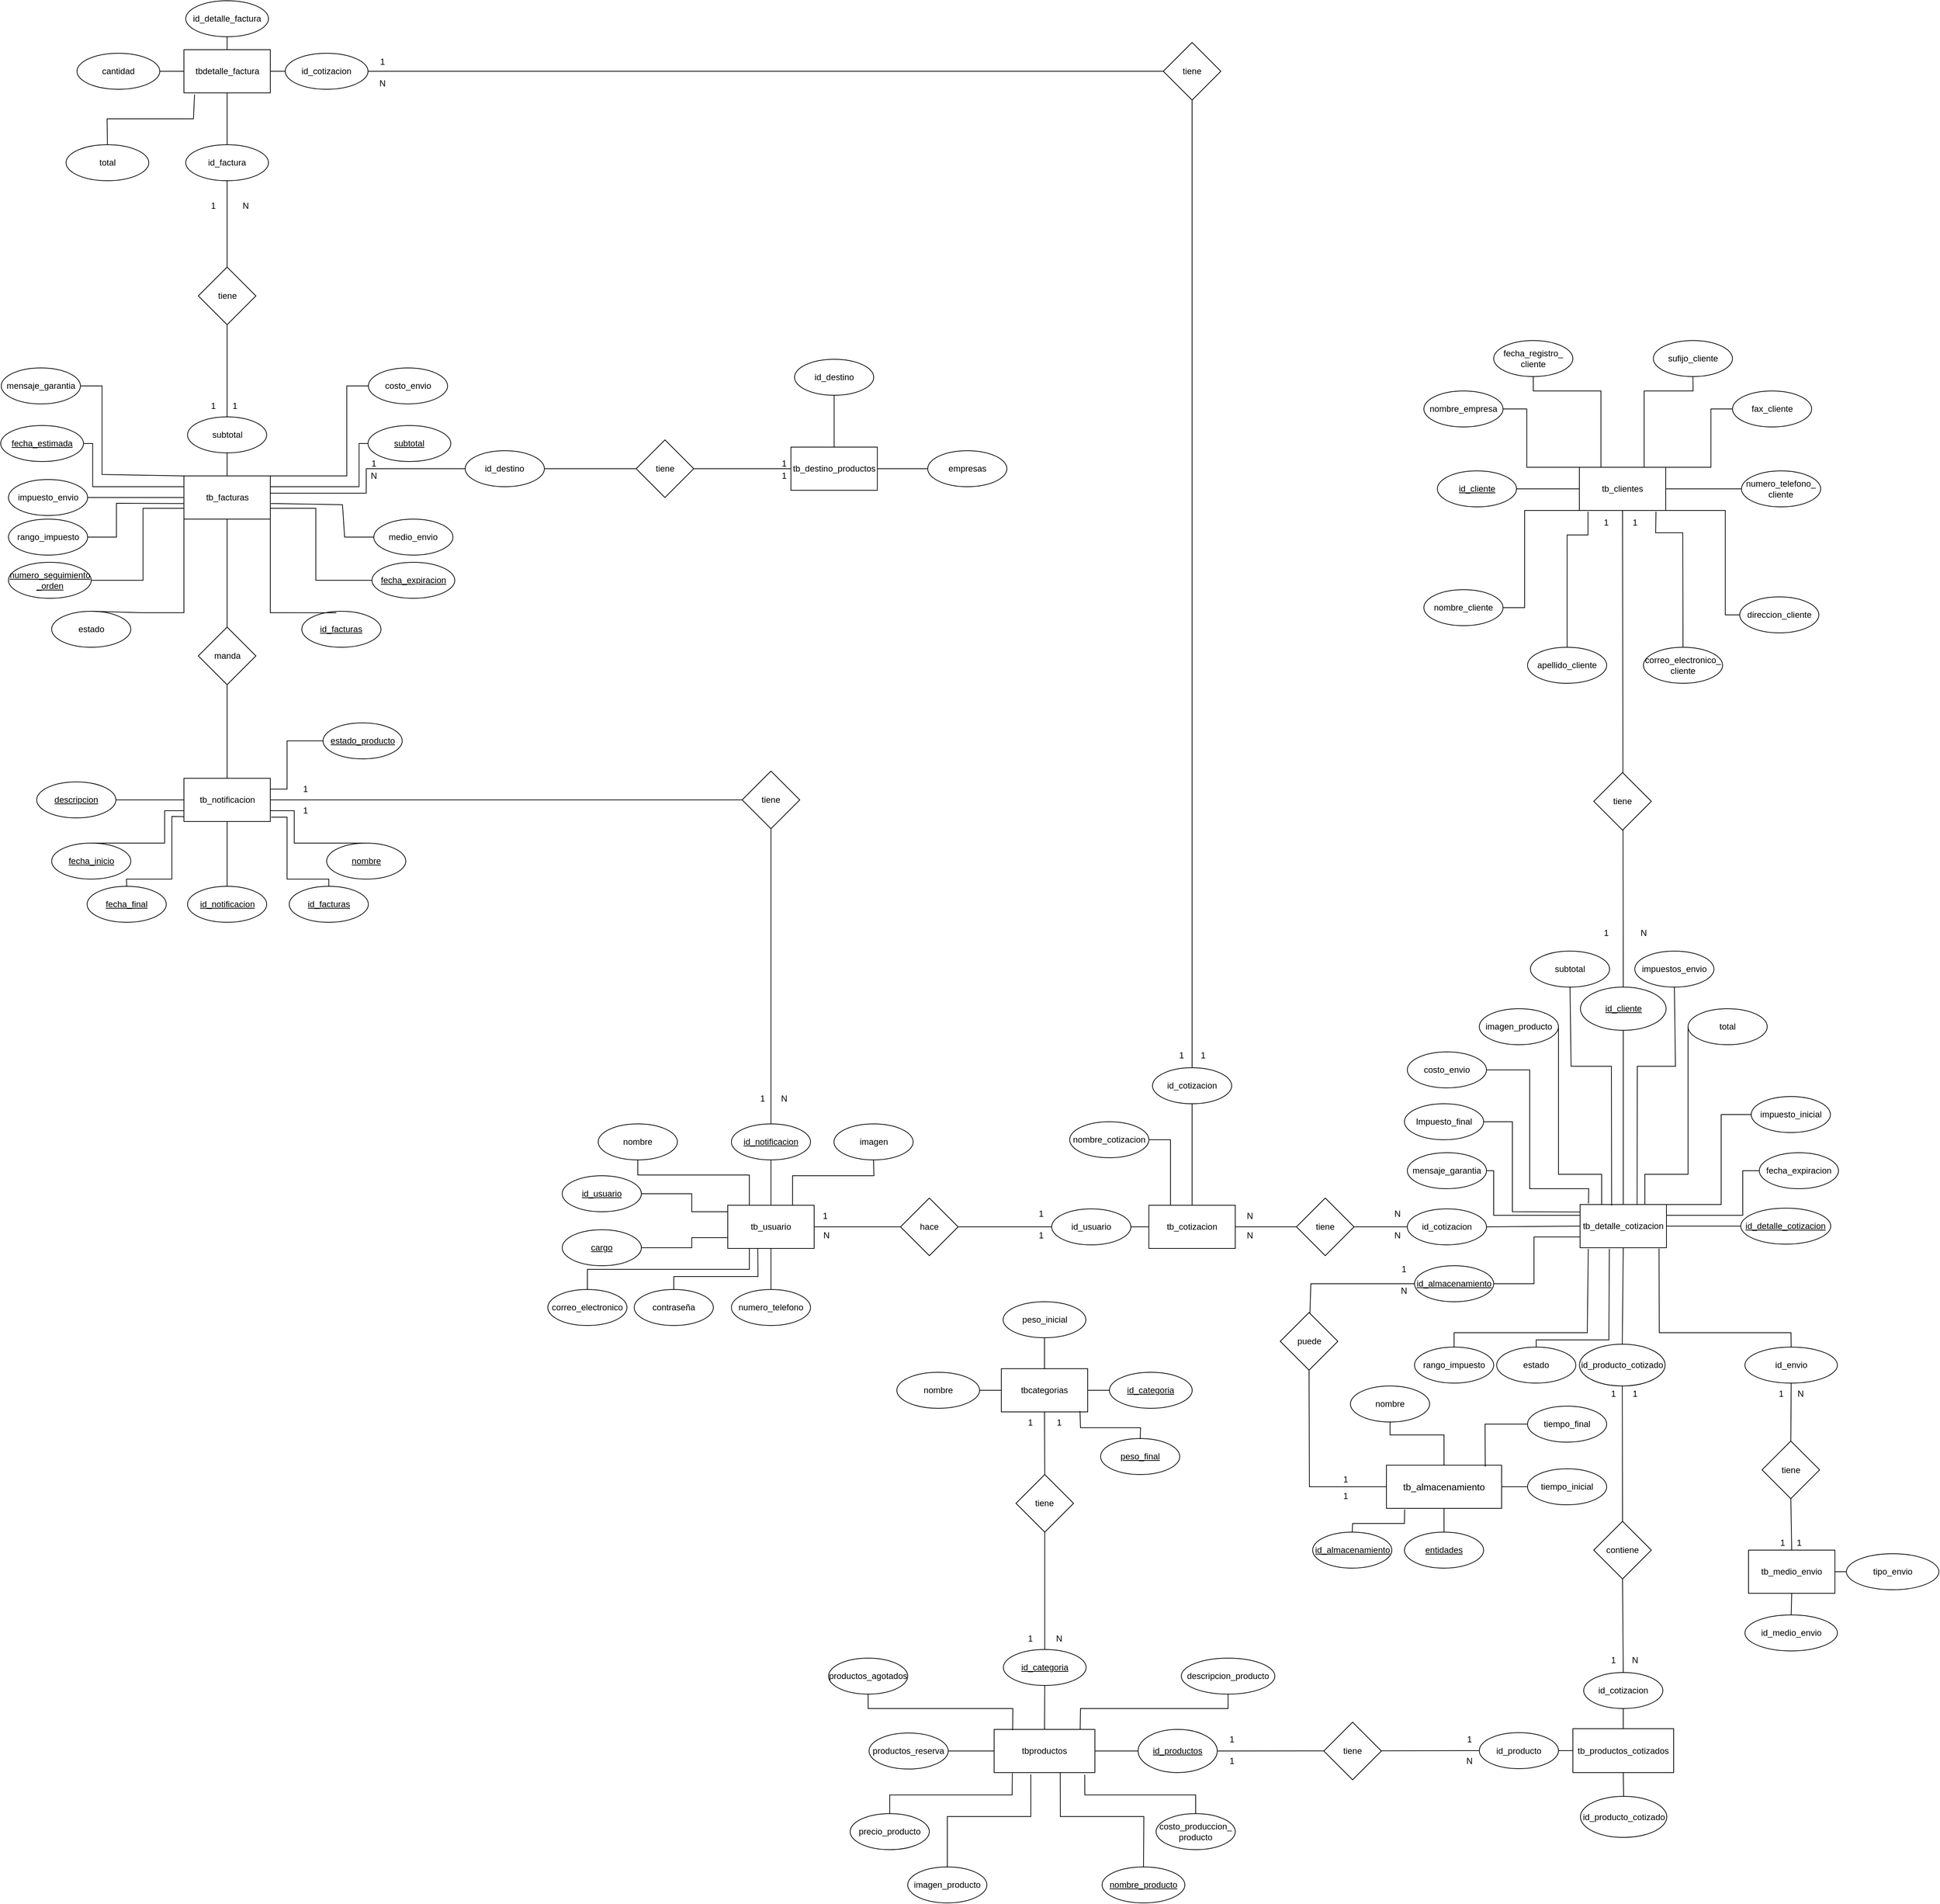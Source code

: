 <mxfile version="24.1.0" type="device">
  <diagram name="Página-1" id="meDlshTXVaSc6QnfuSsk">
    <mxGraphModel dx="4475" dy="3028" grid="1" gridSize="10" guides="1" tooltips="1" connect="1" arrows="1" fold="1" page="1" pageScale="1" pageWidth="827" pageHeight="1169" math="0" shadow="0">
      <root>
        <mxCell id="0" />
        <mxCell id="1" parent="0" />
        <mxCell id="vwYCaHOfWbuZlIVckbCC-2" value="tbproductos" style="rounded=0;whiteSpace=wrap;html=1;" parent="1" vertex="1">
          <mxGeometry x="-1300" y="1109" width="140" height="60" as="geometry" />
        </mxCell>
        <mxCell id="vwYCaHOfWbuZlIVckbCC-3" value="" style="endArrow=none;html=1;rounded=0;entryX=0;entryY=0.5;entryDx=0;entryDy=0;exitX=1;exitY=0.5;exitDx=0;exitDy=0;" parent="1" source="vwYCaHOfWbuZlIVckbCC-4" target="vwYCaHOfWbuZlIVckbCC-2" edge="1">
          <mxGeometry width="50" height="50" relative="1" as="geometry">
            <mxPoint x="-1370" y="1130" as="sourcePoint" />
            <mxPoint x="-1360" y="1130" as="targetPoint" />
          </mxGeometry>
        </mxCell>
        <mxCell id="vwYCaHOfWbuZlIVckbCC-4" value="productos_reserva" style="ellipse;whiteSpace=wrap;html=1;align=center;" parent="1" vertex="1">
          <mxGeometry x="-1473.75" y="1114" width="110" height="50" as="geometry" />
        </mxCell>
        <mxCell id="vwYCaHOfWbuZlIVckbCC-5" value="&lt;span style=&quot;text-decoration-line: underline;&quot;&gt;id_productos&lt;/span&gt;" style="ellipse;whiteSpace=wrap;html=1;align=center;" parent="1" vertex="1">
          <mxGeometry x="-1100" y="1109" width="110" height="60" as="geometry" />
        </mxCell>
        <mxCell id="vwYCaHOfWbuZlIVckbCC-6" value="" style="endArrow=none;html=1;rounded=0;entryX=0;entryY=0.5;entryDx=0;entryDy=0;exitX=1;exitY=0.5;exitDx=0;exitDy=0;" parent="1" source="vwYCaHOfWbuZlIVckbCC-2" target="vwYCaHOfWbuZlIVckbCC-5" edge="1">
          <mxGeometry width="50" height="50" relative="1" as="geometry">
            <mxPoint x="-1270" y="1130" as="sourcePoint" />
            <mxPoint x="-1220" y="1080" as="targetPoint" />
          </mxGeometry>
        </mxCell>
        <mxCell id="vwYCaHOfWbuZlIVckbCC-7" value="productos_agotados" style="ellipse;whiteSpace=wrap;html=1;align=center;" parent="1" vertex="1">
          <mxGeometry x="-1530" y="1010" width="110" height="50" as="geometry" />
        </mxCell>
        <mxCell id="vwYCaHOfWbuZlIVckbCC-8" value="" style="endArrow=none;html=1;rounded=0;entryX=0.5;entryY=1;entryDx=0;entryDy=0;exitX=0.184;exitY=0.02;exitDx=0;exitDy=0;exitPerimeter=0;" parent="1" source="vwYCaHOfWbuZlIVckbCC-2" target="vwYCaHOfWbuZlIVckbCC-7" edge="1">
          <mxGeometry width="50" height="50" relative="1" as="geometry">
            <mxPoint x="-1320" y="1110" as="sourcePoint" />
            <mxPoint x="-1270" y="1060" as="targetPoint" />
            <Array as="points">
              <mxPoint x="-1274" y="1080" />
              <mxPoint x="-1475" y="1080" />
            </Array>
          </mxGeometry>
        </mxCell>
        <mxCell id="vwYCaHOfWbuZlIVckbCC-11" value="" style="endArrow=none;html=1;rounded=0;entryX=0.364;entryY=1.038;entryDx=0;entryDy=0;exitX=0.5;exitY=0;exitDx=0;exitDy=0;entryPerimeter=0;" parent="1" source="vwYCaHOfWbuZlIVckbCC-12" target="vwYCaHOfWbuZlIVckbCC-2" edge="1">
          <mxGeometry width="50" height="50" relative="1" as="geometry">
            <mxPoint x="-1220" y="1270" as="sourcePoint" />
            <mxPoint x="-1170" y="1220" as="targetPoint" />
            <Array as="points">
              <mxPoint x="-1365" y="1230" />
              <mxPoint x="-1249" y="1230" />
            </Array>
          </mxGeometry>
        </mxCell>
        <mxCell id="vwYCaHOfWbuZlIVckbCC-12" value="imagen_producto" style="ellipse;whiteSpace=wrap;html=1;align=center;" parent="1" vertex="1">
          <mxGeometry x="-1420" y="1300" width="110" height="50" as="geometry" />
        </mxCell>
        <mxCell id="vwYCaHOfWbuZlIVckbCC-16" value="descripcion_producto" style="ellipse;whiteSpace=wrap;html=1;align=center;" parent="1" vertex="1">
          <mxGeometry x="-1040" y="1010" width="130" height="50" as="geometry" />
        </mxCell>
        <mxCell id="vwYCaHOfWbuZlIVckbCC-17" value="" style="endArrow=none;html=1;rounded=0;entryX=0.5;entryY=1;entryDx=0;entryDy=0;exitX=0.854;exitY=-0.006;exitDx=0;exitDy=0;exitPerimeter=0;" parent="1" source="vwYCaHOfWbuZlIVckbCC-2" target="vwYCaHOfWbuZlIVckbCC-16" edge="1">
          <mxGeometry width="50" height="50" relative="1" as="geometry">
            <mxPoint x="-1110" y="1110" as="sourcePoint" />
            <mxPoint x="-1060" y="1060" as="targetPoint" />
            <Array as="points">
              <mxPoint x="-1180" y="1080" />
              <mxPoint x="-975" y="1080" />
            </Array>
          </mxGeometry>
        </mxCell>
        <mxCell id="vwYCaHOfWbuZlIVckbCC-21" value="precio_producto" style="ellipse;whiteSpace=wrap;html=1;align=center;" parent="1" vertex="1">
          <mxGeometry x="-1500" y="1226" width="110" height="50" as="geometry" />
        </mxCell>
        <mxCell id="vwYCaHOfWbuZlIVckbCC-22" value="costo_produccion_&lt;br&gt;producto" style="ellipse;whiteSpace=wrap;html=1;align=center;" parent="1" vertex="1">
          <mxGeometry x="-1075" y="1226" width="110" height="50" as="geometry" />
        </mxCell>
        <mxCell id="vwYCaHOfWbuZlIVckbCC-27" value="" style="endArrow=none;html=1;rounded=0;exitX=0.5;exitY=0;exitDx=0;exitDy=0;entryX=0.181;entryY=1.012;entryDx=0;entryDy=0;entryPerimeter=0;" parent="1" source="vwYCaHOfWbuZlIVckbCC-21" target="vwYCaHOfWbuZlIVckbCC-2" edge="1">
          <mxGeometry width="50" height="50" relative="1" as="geometry">
            <mxPoint x="-1450.0" y="1196" as="sourcePoint" />
            <mxPoint x="-1290" y="1170" as="targetPoint" />
            <Array as="points">
              <mxPoint x="-1445" y="1200" />
              <mxPoint x="-1275" y="1200" />
            </Array>
          </mxGeometry>
        </mxCell>
        <mxCell id="vwYCaHOfWbuZlIVckbCC-28" value="" style="endArrow=none;html=1;rounded=0;entryX=0.899;entryY=1.05;entryDx=0;entryDy=0;entryPerimeter=0;exitX=0.5;exitY=0;exitDx=0;exitDy=0;" parent="1" source="vwYCaHOfWbuZlIVckbCC-22" target="vwYCaHOfWbuZlIVckbCC-2" edge="1">
          <mxGeometry width="50" height="50" relative="1" as="geometry">
            <mxPoint x="-1160" y="1250" as="sourcePoint" />
            <mxPoint x="-1110" y="1200" as="targetPoint" />
            <Array as="points">
              <mxPoint x="-1020" y="1200" />
              <mxPoint x="-1174" y="1200" />
            </Array>
          </mxGeometry>
        </mxCell>
        <mxCell id="vwYCaHOfWbuZlIVckbCC-36" value="tb_detalle_cotizacion" style="rounded=0;whiteSpace=wrap;html=1;" parent="1" vertex="1">
          <mxGeometry x="-486" y="380" width="120" height="60" as="geometry" />
        </mxCell>
        <mxCell id="vwYCaHOfWbuZlIVckbCC-37" value="costo_envio" style="ellipse;whiteSpace=wrap;html=1;align=center;" parent="1" vertex="1">
          <mxGeometry x="-726" y="168" width="110" height="50" as="geometry" />
        </mxCell>
        <mxCell id="vwYCaHOfWbuZlIVckbCC-41" value="estado" style="ellipse;whiteSpace=wrap;html=1;align=center;" parent="1" vertex="1">
          <mxGeometry x="-601.87" y="578" width="110" height="50" as="geometry" />
        </mxCell>
        <mxCell id="vwYCaHOfWbuZlIVckbCC-42" value="fecha_expiracion" style="ellipse;whiteSpace=wrap;html=1;align=center;" parent="1" vertex="1">
          <mxGeometry x="-237" y="308" width="110" height="50" as="geometry" />
        </mxCell>
        <mxCell id="vwYCaHOfWbuZlIVckbCC-43" value="id_envio" style="ellipse;whiteSpace=wrap;html=1;align=center;" parent="1" vertex="1">
          <mxGeometry x="-257" y="578" width="128.5" height="50" as="geometry" />
        </mxCell>
        <mxCell id="vwYCaHOfWbuZlIVckbCC-45" value="impuestos_envio" style="ellipse;whiteSpace=wrap;html=1;align=center;" parent="1" vertex="1">
          <mxGeometry x="-410" y="28" width="110" height="50" as="geometry" />
        </mxCell>
        <mxCell id="vwYCaHOfWbuZlIVckbCC-49" value="mensaje_garantia" style="ellipse;whiteSpace=wrap;html=1;align=center;" parent="1" vertex="1">
          <mxGeometry x="-726" y="308" width="110" height="50" as="geometry" />
        </mxCell>
        <mxCell id="vwYCaHOfWbuZlIVckbCC-51" value="imagen_producto" style="ellipse;whiteSpace=wrap;html=1;align=center;" parent="1" vertex="1">
          <mxGeometry x="-626" y="108" width="110" height="50" as="geometry" />
        </mxCell>
        <mxCell id="vwYCaHOfWbuZlIVckbCC-52" value="subtotal" style="ellipse;whiteSpace=wrap;html=1;align=center;" parent="1" vertex="1">
          <mxGeometry x="-555" y="28" width="110" height="50" as="geometry" />
        </mxCell>
        <mxCell id="vwYCaHOfWbuZlIVckbCC-53" value="rango_impuesto" style="ellipse;whiteSpace=wrap;html=1;align=center;" parent="1" vertex="1">
          <mxGeometry x="-716" y="578" width="110" height="50" as="geometry" />
        </mxCell>
        <mxCell id="vwYCaHOfWbuZlIVckbCC-55" value="total" style="ellipse;whiteSpace=wrap;html=1;align=center;" parent="1" vertex="1">
          <mxGeometry x="-336" y="108" width="110" height="50" as="geometry" />
        </mxCell>
        <mxCell id="vwYCaHOfWbuZlIVckbCC-57" value="" style="endArrow=none;html=1;rounded=0;exitX=1;exitY=0.5;exitDx=0;exitDy=0;entryX=0;entryY=0.25;entryDx=0;entryDy=0;" parent="1" source="vwYCaHOfWbuZlIVckbCC-49" target="vwYCaHOfWbuZlIVckbCC-36" edge="1">
          <mxGeometry width="50" height="50" relative="1" as="geometry">
            <mxPoint x="-536" y="388" as="sourcePoint" />
            <mxPoint x="-486" y="338" as="targetPoint" />
            <Array as="points">
              <mxPoint x="-606" y="333" />
              <mxPoint x="-606" y="395" />
            </Array>
          </mxGeometry>
        </mxCell>
        <mxCell id="vwYCaHOfWbuZlIVckbCC-59" value="" style="endArrow=none;html=1;rounded=0;exitX=0.097;exitY=-0.023;exitDx=0;exitDy=0;exitPerimeter=0;entryX=1;entryY=0.5;entryDx=0;entryDy=0;" parent="1" source="vwYCaHOfWbuZlIVckbCC-36" target="vwYCaHOfWbuZlIVckbCC-37" edge="1">
          <mxGeometry width="50" height="50" relative="1" as="geometry">
            <mxPoint x="-476" y="368" as="sourcePoint" />
            <mxPoint x="-406" y="318" as="targetPoint" />
            <Array as="points">
              <mxPoint x="-474" y="358" />
              <mxPoint x="-556" y="358" />
              <mxPoint x="-556" y="193" />
            </Array>
          </mxGeometry>
        </mxCell>
        <mxCell id="vwYCaHOfWbuZlIVckbCC-60" value="" style="endArrow=none;html=1;rounded=0;exitX=0.25;exitY=0;exitDx=0;exitDy=0;entryX=1;entryY=0.5;entryDx=0;entryDy=0;" parent="1" source="vwYCaHOfWbuZlIVckbCC-36" target="vwYCaHOfWbuZlIVckbCC-51" edge="1">
          <mxGeometry width="50" height="50" relative="1" as="geometry">
            <mxPoint x="-396" y="358" as="sourcePoint" />
            <mxPoint x="-346" y="308" as="targetPoint" />
            <Array as="points">
              <mxPoint x="-456" y="338" />
              <mxPoint x="-516" y="338" />
            </Array>
          </mxGeometry>
        </mxCell>
        <mxCell id="vwYCaHOfWbuZlIVckbCC-61" value="" style="endArrow=none;html=1;rounded=0;exitX=0.66;exitY=0.01;exitDx=0;exitDy=0;entryX=0.5;entryY=1;entryDx=0;entryDy=0;exitPerimeter=0;" parent="1" source="vwYCaHOfWbuZlIVckbCC-36" target="vwYCaHOfWbuZlIVckbCC-45" edge="1">
          <mxGeometry width="50" height="50" relative="1" as="geometry">
            <mxPoint x="-416" y="368" as="sourcePoint" />
            <mxPoint x="-426" y="168" as="targetPoint" />
            <Array as="points">
              <mxPoint x="-406.5" y="188" />
              <mxPoint x="-353.5" y="188" />
            </Array>
          </mxGeometry>
        </mxCell>
        <mxCell id="vwYCaHOfWbuZlIVckbCC-62" value="" style="endArrow=none;html=1;rounded=0;exitX=0.75;exitY=0;exitDx=0;exitDy=0;entryX=0;entryY=0.5;entryDx=0;entryDy=0;" parent="1" source="vwYCaHOfWbuZlIVckbCC-36" target="vwYCaHOfWbuZlIVckbCC-55" edge="1">
          <mxGeometry width="50" height="50" relative="1" as="geometry">
            <mxPoint x="-316" y="308" as="sourcePoint" />
            <mxPoint x="-266" y="258" as="targetPoint" />
            <Array as="points">
              <mxPoint x="-396" y="338" />
              <mxPoint x="-336" y="338" />
            </Array>
          </mxGeometry>
        </mxCell>
        <mxCell id="vwYCaHOfWbuZlIVckbCC-64" value="" style="endArrow=none;html=1;rounded=0;exitX=1;exitY=0.25;exitDx=0;exitDy=0;entryX=0;entryY=0.5;entryDx=0;entryDy=0;" parent="1" source="vwYCaHOfWbuZlIVckbCC-36" target="vwYCaHOfWbuZlIVckbCC-42" edge="1">
          <mxGeometry width="50" height="50" relative="1" as="geometry">
            <mxPoint x="-236" y="378" as="sourcePoint" />
            <mxPoint x="-246" y="258" as="targetPoint" />
            <Array as="points">
              <mxPoint x="-260" y="395" />
              <mxPoint x="-260" y="333" />
            </Array>
          </mxGeometry>
        </mxCell>
        <mxCell id="vwYCaHOfWbuZlIVckbCC-68" value="" style="endArrow=none;html=1;rounded=0;exitX=0.5;exitY=0;exitDx=0;exitDy=0;entryX=0.095;entryY=1.028;entryDx=0;entryDy=0;entryPerimeter=0;" parent="1" source="vwYCaHOfWbuZlIVckbCC-53" target="vwYCaHOfWbuZlIVckbCC-36" edge="1">
          <mxGeometry width="50" height="50" relative="1" as="geometry">
            <mxPoint x="-456" y="548" as="sourcePoint" />
            <mxPoint x="-406" y="498" as="targetPoint" />
            <Array as="points">
              <mxPoint x="-661" y="558" />
              <mxPoint x="-556" y="558" />
              <mxPoint x="-476" y="558" />
            </Array>
          </mxGeometry>
        </mxCell>
        <mxCell id="vwYCaHOfWbuZlIVckbCC-69" value="" style="endArrow=none;html=1;rounded=0;exitX=0.5;exitY=0;exitDx=0;exitDy=0;entryX=0.339;entryY=1.028;entryDx=0;entryDy=0;entryPerimeter=0;" parent="1" source="vwYCaHOfWbuZlIVckbCC-41" target="vwYCaHOfWbuZlIVckbCC-36" edge="1">
          <mxGeometry width="50" height="50" relative="1" as="geometry">
            <mxPoint x="-486" y="578" as="sourcePoint" />
            <mxPoint x="-436" y="528" as="targetPoint" />
            <Array as="points">
              <mxPoint x="-547" y="568" />
              <mxPoint x="-446" y="568" />
            </Array>
          </mxGeometry>
        </mxCell>
        <mxCell id="vwYCaHOfWbuZlIVckbCC-71" value="" style="endArrow=none;html=1;rounded=0;entryX=0.914;entryY=1.019;entryDx=0;entryDy=0;entryPerimeter=0;exitX=0.5;exitY=0;exitDx=0;exitDy=0;" parent="1" source="vwYCaHOfWbuZlIVckbCC-43" target="vwYCaHOfWbuZlIVckbCC-36" edge="1">
          <mxGeometry width="50" height="50" relative="1" as="geometry">
            <mxPoint x="-296" y="548" as="sourcePoint" />
            <mxPoint x="-246" y="498" as="targetPoint" />
            <Array as="points">
              <mxPoint x="-193" y="558" />
              <mxPoint x="-376" y="558" />
            </Array>
          </mxGeometry>
        </mxCell>
        <mxCell id="vwYCaHOfWbuZlIVckbCC-77" value="" style="endArrow=none;html=1;rounded=0;exitX=0.365;exitY=0.024;exitDx=0;exitDy=0;exitPerimeter=0;entryX=0.5;entryY=1;entryDx=0;entryDy=0;" parent="1" source="vwYCaHOfWbuZlIVckbCC-36" target="vwYCaHOfWbuZlIVckbCC-52" edge="1">
          <mxGeometry width="50" height="50" relative="1" as="geometry">
            <mxPoint x="-408.5" y="328" as="sourcePoint" />
            <mxPoint x="-358.5" y="278" as="targetPoint" />
            <Array as="points">
              <mxPoint x="-442.5" y="188" />
              <mxPoint x="-498.5" y="188" />
            </Array>
          </mxGeometry>
        </mxCell>
        <mxCell id="4yEKGmQm7jMLqb5Qw2JC-1" value="tb_clientes" style="rounded=0;whiteSpace=wrap;html=1;" parent="1" vertex="1">
          <mxGeometry x="-487" y="-644" width="120" height="60" as="geometry" />
        </mxCell>
        <mxCell id="4yEKGmQm7jMLqb5Qw2JC-2" value="id_cliente" style="ellipse;whiteSpace=wrap;html=1;align=center;direction=east;fontStyle=4" parent="1" vertex="1">
          <mxGeometry x="-684.26" y="-639" width="110" height="50" as="geometry" />
        </mxCell>
        <mxCell id="4yEKGmQm7jMLqb5Qw2JC-3" value="" style="endArrow=none;html=1;rounded=0;exitX=1;exitY=0.5;exitDx=0;exitDy=0;entryX=0;entryY=0.5;entryDx=0;entryDy=0;" parent="1" source="4yEKGmQm7jMLqb5Qw2JC-2" target="4yEKGmQm7jMLqb5Qw2JC-1" edge="1">
          <mxGeometry width="50" height="50" relative="1" as="geometry">
            <mxPoint x="-484.26" y="-594" as="sourcePoint" />
            <mxPoint x="-434.26" y="-644" as="targetPoint" />
          </mxGeometry>
        </mxCell>
        <mxCell id="4yEKGmQm7jMLqb5Qw2JC-5" value="nombre_cliente" style="ellipse;whiteSpace=wrap;html=1;align=center;direction=east;" parent="1" vertex="1">
          <mxGeometry x="-703.01" y="-474" width="110" height="50" as="geometry" />
        </mxCell>
        <mxCell id="4yEKGmQm7jMLqb5Qw2JC-7" value="apellido_cliente" style="ellipse;whiteSpace=wrap;html=1;align=center;direction=east;" parent="1" vertex="1">
          <mxGeometry x="-559.01" y="-394" width="110" height="50" as="geometry" />
        </mxCell>
        <mxCell id="4yEKGmQm7jMLqb5Qw2JC-9" value="nombre_empresa" style="ellipse;whiteSpace=wrap;html=1;align=center;direction=east;" parent="1" vertex="1">
          <mxGeometry x="-703.01" y="-750" width="110" height="50" as="geometry" />
        </mxCell>
        <mxCell id="4yEKGmQm7jMLqb5Qw2JC-11" value="correo_electronico_&lt;br&gt;cliente" style="ellipse;whiteSpace=wrap;html=1;align=center;direction=east;" parent="1" vertex="1">
          <mxGeometry x="-398.01" y="-394" width="110" height="50" as="geometry" />
        </mxCell>
        <mxCell id="4yEKGmQm7jMLqb5Qw2JC-12" value="numero_telefono_&lt;div&gt;cliente&lt;/div&gt;" style="ellipse;whiteSpace=wrap;html=1;align=center;direction=east;" parent="1" vertex="1">
          <mxGeometry x="-261.76" y="-639" width="110" height="50" as="geometry" />
        </mxCell>
        <mxCell id="4yEKGmQm7jMLqb5Qw2JC-14" value="fax_cliente" style="ellipse;whiteSpace=wrap;html=1;align=center;direction=east;" parent="1" vertex="1">
          <mxGeometry x="-274.26" y="-750" width="110" height="50" as="geometry" />
        </mxCell>
        <mxCell id="4yEKGmQm7jMLqb5Qw2JC-17" value="direccion_cliente" style="ellipse;whiteSpace=wrap;html=1;align=center;direction=east;" parent="1" vertex="1">
          <mxGeometry x="-264.26" y="-464" width="110" height="50" as="geometry" />
        </mxCell>
        <mxCell id="4yEKGmQm7jMLqb5Qw2JC-19" value="" style="endArrow=none;html=1;rounded=0;exitX=1;exitY=0.5;exitDx=0;exitDy=0;entryX=0;entryY=1;entryDx=0;entryDy=0;" parent="1" source="4yEKGmQm7jMLqb5Qw2JC-5" target="4yEKGmQm7jMLqb5Qw2JC-1" edge="1">
          <mxGeometry width="50" height="50" relative="1" as="geometry">
            <mxPoint x="-544.26" y="-464" as="sourcePoint" />
            <mxPoint x="-494.26" y="-514" as="targetPoint" />
            <Array as="points">
              <mxPoint x="-563.01" y="-449" />
              <mxPoint x="-563.01" y="-584" />
            </Array>
          </mxGeometry>
        </mxCell>
        <mxCell id="4yEKGmQm7jMLqb5Qw2JC-21" value="" style="endArrow=none;html=1;rounded=0;entryX=0.1;entryY=1.027;entryDx=0;entryDy=0;exitX=0.5;exitY=0;exitDx=0;exitDy=0;entryPerimeter=0;" parent="1" source="4yEKGmQm7jMLqb5Qw2JC-7" target="4yEKGmQm7jMLqb5Qw2JC-1" edge="1">
          <mxGeometry width="50" height="50" relative="1" as="geometry">
            <mxPoint x="-494.26" y="-454" as="sourcePoint" />
            <mxPoint x="-444.26" y="-504" as="targetPoint" />
            <Array as="points">
              <mxPoint x="-504" y="-550" />
              <mxPoint x="-475" y="-550" />
            </Array>
          </mxGeometry>
        </mxCell>
        <mxCell id="4yEKGmQm7jMLqb5Qw2JC-22" value="" style="endArrow=none;html=1;rounded=0;entryX=0.887;entryY=1.027;entryDx=0;entryDy=0;exitX=0.5;exitY=0;exitDx=0;exitDy=0;entryPerimeter=0;" parent="1" source="4yEKGmQm7jMLqb5Qw2JC-11" target="4yEKGmQm7jMLqb5Qw2JC-1" edge="1">
          <mxGeometry width="50" height="50" relative="1" as="geometry">
            <mxPoint x="-374.26" y="-424" as="sourcePoint" />
            <mxPoint x="-324.26" y="-474" as="targetPoint" />
            <Array as="points">
              <mxPoint x="-343.38" y="-553" />
              <mxPoint x="-381" y="-553" />
            </Array>
          </mxGeometry>
        </mxCell>
        <mxCell id="4yEKGmQm7jMLqb5Qw2JC-24" value="" style="endArrow=none;html=1;rounded=0;exitX=0;exitY=0.5;exitDx=0;exitDy=0;entryX=1;entryY=1;entryDx=0;entryDy=0;" parent="1" source="4yEKGmQm7jMLqb5Qw2JC-17" target="4yEKGmQm7jMLqb5Qw2JC-1" edge="1">
          <mxGeometry width="50" height="50" relative="1" as="geometry">
            <mxPoint x="-204.26" y="-484" as="sourcePoint" />
            <mxPoint x="-334.26" y="-614" as="targetPoint" />
            <Array as="points">
              <mxPoint x="-284.26" y="-439" />
              <mxPoint x="-284.26" y="-584" />
            </Array>
          </mxGeometry>
        </mxCell>
        <mxCell id="4yEKGmQm7jMLqb5Qw2JC-26" value="" style="endArrow=none;html=1;rounded=0;exitX=1;exitY=0.5;exitDx=0;exitDy=0;entryX=0;entryY=0.5;entryDx=0;entryDy=0;" parent="1" source="4yEKGmQm7jMLqb5Qw2JC-1" target="4yEKGmQm7jMLqb5Qw2JC-12" edge="1">
          <mxGeometry width="50" height="50" relative="1" as="geometry">
            <mxPoint x="-324.26" y="-594" as="sourcePoint" />
            <mxPoint x="-274.26" y="-644" as="targetPoint" />
          </mxGeometry>
        </mxCell>
        <mxCell id="4yEKGmQm7jMLqb5Qw2JC-30" value="" style="endArrow=none;html=1;rounded=0;exitX=1;exitY=0;exitDx=0;exitDy=0;entryX=0;entryY=0.5;entryDx=0;entryDy=0;" parent="1" source="4yEKGmQm7jMLqb5Qw2JC-1" target="4yEKGmQm7jMLqb5Qw2JC-14" edge="1">
          <mxGeometry width="50" height="50" relative="1" as="geometry">
            <mxPoint x="-314.26" y="-624" as="sourcePoint" />
            <mxPoint x="-264.26" y="-674" as="targetPoint" />
            <Array as="points">
              <mxPoint x="-304.26" y="-644" />
              <mxPoint x="-304.26" y="-725" />
            </Array>
          </mxGeometry>
        </mxCell>
        <mxCell id="4yEKGmQm7jMLqb5Qw2JC-42" value="medio_envio" style="ellipse;whiteSpace=wrap;html=1;align=center;direction=east;" parent="1" vertex="1">
          <mxGeometry x="-2161.75" y="-572" width="110" height="50" as="geometry" />
        </mxCell>
        <mxCell id="4yEKGmQm7jMLqb5Qw2JC-43" value="tb_facturas" style="rounded=0;whiteSpace=wrap;html=1;direction=east;" parent="1" vertex="1">
          <mxGeometry x="-2425.5" y="-632" width="120" height="60" as="geometry" />
        </mxCell>
        <mxCell id="4yEKGmQm7jMLqb5Qw2JC-48" value="estado" style="ellipse;whiteSpace=wrap;html=1;align=center;direction=east;" parent="1" vertex="1">
          <mxGeometry x="-2609.25" y="-444" width="110" height="50" as="geometry" />
        </mxCell>
        <mxCell id="4yEKGmQm7jMLqb5Qw2JC-49" value="costo_envio" style="ellipse;whiteSpace=wrap;html=1;align=center;direction=east;" parent="1" vertex="1">
          <mxGeometry x="-2169.25" y="-782" width="110" height="50" as="geometry" />
        </mxCell>
        <mxCell id="4yEKGmQm7jMLqb5Qw2JC-54" value="impuesto_envio" style="ellipse;whiteSpace=wrap;html=1;align=center;direction=east;" parent="1" vertex="1">
          <mxGeometry x="-2669.25" y="-627" width="110" height="50" as="geometry" />
        </mxCell>
        <mxCell id="4yEKGmQm7jMLqb5Qw2JC-55" value="mensaje_garantia" style="ellipse;whiteSpace=wrap;html=1;align=center;direction=east;" parent="1" vertex="1">
          <mxGeometry x="-2679.25" y="-782" width="110" height="50" as="geometry" />
        </mxCell>
        <mxCell id="4yEKGmQm7jMLqb5Qw2JC-59" value="rango_impuesto" style="ellipse;whiteSpace=wrap;html=1;align=center;direction=east;" parent="1" vertex="1">
          <mxGeometry x="-2669.25" y="-572" width="110" height="50" as="geometry" />
        </mxCell>
        <mxCell id="4yEKGmQm7jMLqb5Qw2JC-62" value="" style="endArrow=none;html=1;rounded=0;exitX=1;exitY=0.5;exitDx=0;exitDy=0;entryX=0;entryY=0.5;entryDx=0;entryDy=0;" parent="1" source="4yEKGmQm7jMLqb5Qw2JC-54" target="4yEKGmQm7jMLqb5Qw2JC-43" edge="1">
          <mxGeometry width="50" height="50" relative="1" as="geometry">
            <mxPoint x="-2519.25" y="-622" as="sourcePoint" />
            <mxPoint x="-2469.25" y="-672" as="targetPoint" />
          </mxGeometry>
        </mxCell>
        <mxCell id="4yEKGmQm7jMLqb5Qw2JC-70" value="" style="endArrow=none;html=1;rounded=0;exitX=1;exitY=0;exitDx=0;exitDy=0;entryX=0;entryY=0.5;entryDx=0;entryDy=0;" parent="1" source="4yEKGmQm7jMLqb5Qw2JC-43" target="4yEKGmQm7jMLqb5Qw2JC-49" edge="1">
          <mxGeometry width="50" height="50" relative="1" as="geometry">
            <mxPoint x="-2179.25" y="-632" as="sourcePoint" />
            <mxPoint x="-2189.25" y="-752" as="targetPoint" />
            <Array as="points">
              <mxPoint x="-2199.25" y="-632" />
              <mxPoint x="-2199.25" y="-757" />
            </Array>
          </mxGeometry>
        </mxCell>
        <mxCell id="4yEKGmQm7jMLqb5Qw2JC-75" value="" style="endArrow=none;html=1;rounded=0;exitX=0.5;exitY=0;exitDx=0;exitDy=0;entryX=0;entryY=1;entryDx=0;entryDy=0;" parent="1" source="4yEKGmQm7jMLqb5Qw2JC-48" target="4yEKGmQm7jMLqb5Qw2JC-43" edge="1">
          <mxGeometry width="50" height="50" relative="1" as="geometry">
            <mxPoint x="-2429.25" y="-432" as="sourcePoint" />
            <mxPoint x="-2379.25" y="-482" as="targetPoint" />
            <Array as="points">
              <mxPoint x="-2484.25" y="-442" />
              <mxPoint x="-2425.5" y="-442" />
            </Array>
          </mxGeometry>
        </mxCell>
        <mxCell id="4yEKGmQm7jMLqb5Qw2JC-80" value="" style="endArrow=none;html=1;rounded=0;entryX=0;entryY=0.5;entryDx=0;entryDy=0;exitX=1.006;exitY=0.639;exitDx=0;exitDy=0;exitPerimeter=0;" parent="1" source="4yEKGmQm7jMLqb5Qw2JC-43" target="4yEKGmQm7jMLqb5Qw2JC-42" edge="1">
          <mxGeometry width="50" height="50" relative="1" as="geometry">
            <mxPoint x="-2265.5" y="-582" as="sourcePoint" />
            <mxPoint x="-2131.75" y="-572" as="targetPoint" />
            <Array as="points">
              <mxPoint x="-2205.25" y="-592" />
              <mxPoint x="-2202.25" y="-547" />
            </Array>
          </mxGeometry>
        </mxCell>
        <mxCell id="4yEKGmQm7jMLqb5Qw2JC-84" value="" style="endArrow=none;html=1;rounded=0;entryX=0;entryY=0;entryDx=0;entryDy=0;exitX=1;exitY=0.5;exitDx=0;exitDy=0;" parent="1" source="4yEKGmQm7jMLqb5Qw2JC-55" target="4yEKGmQm7jMLqb5Qw2JC-43" edge="1">
          <mxGeometry width="50" height="50" relative="1" as="geometry">
            <mxPoint x="-2549.25" y="-594" as="sourcePoint" />
            <mxPoint x="-2499.25" y="-644" as="targetPoint" />
            <Array as="points">
              <mxPoint x="-2539.25" y="-757" />
              <mxPoint x="-2539.25" y="-634" />
            </Array>
          </mxGeometry>
        </mxCell>
        <mxCell id="4yEKGmQm7jMLqb5Qw2JC-85" value="" style="endArrow=none;html=1;rounded=0;exitX=1;exitY=0.5;exitDx=0;exitDy=0;entryX=0;entryY=0.64;entryDx=0;entryDy=0;entryPerimeter=0;" parent="1" source="4yEKGmQm7jMLqb5Qw2JC-59" target="4yEKGmQm7jMLqb5Qw2JC-43" edge="1">
          <mxGeometry width="50" height="50" relative="1" as="geometry">
            <mxPoint x="-2459.25" y="-534" as="sourcePoint" />
            <mxPoint x="-2459.25" y="-564" as="targetPoint" />
            <Array as="points">
              <mxPoint x="-2519.25" y="-547" />
              <mxPoint x="-2519.25" y="-594" />
            </Array>
          </mxGeometry>
        </mxCell>
        <mxCell id="4yEKGmQm7jMLqb5Qw2JC-87" value="id_cliente" style="ellipse;whiteSpace=wrap;html=1;align=center;fontStyle=4" parent="1" vertex="1">
          <mxGeometry x="-485.5" y="78" width="119" height="60" as="geometry" />
        </mxCell>
        <mxCell id="4yEKGmQm7jMLqb5Qw2JC-88" value="id_facturas" style="ellipse;whiteSpace=wrap;html=1;align=center;fontStyle=4" parent="1" vertex="1">
          <mxGeometry x="-2261.75" y="-444" width="110" height="50" as="geometry" />
        </mxCell>
        <mxCell id="4yEKGmQm7jMLqb5Qw2JC-89" value="" style="endArrow=none;html=1;rounded=0;entryX=1;entryY=1;entryDx=0;entryDy=0;exitX=0.435;exitY=0.042;exitDx=0;exitDy=0;exitPerimeter=0;" parent="1" source="4yEKGmQm7jMLqb5Qw2JC-88" target="4yEKGmQm7jMLqb5Qw2JC-43" edge="1">
          <mxGeometry width="50" height="50" relative="1" as="geometry">
            <mxPoint x="-2329.25" y="-414" as="sourcePoint" />
            <mxPoint x="-2319.25" y="-514" as="targetPoint" />
            <Array as="points">
              <mxPoint x="-2305.5" y="-442" />
            </Array>
          </mxGeometry>
        </mxCell>
        <mxCell id="4yEKGmQm7jMLqb5Qw2JC-92" value="tbdetalle_factura" style="rounded=0;whiteSpace=wrap;html=1;" parent="1" vertex="1">
          <mxGeometry x="-2425.5" y="-1224" width="120" height="60" as="geometry" />
        </mxCell>
        <mxCell id="4yEKGmQm7jMLqb5Qw2JC-93" value="id_detalle_factura" style="ellipse;whiteSpace=wrap;html=1;align=center;" parent="1" vertex="1">
          <mxGeometry x="-2423" y="-1292" width="115" height="50" as="geometry" />
        </mxCell>
        <mxCell id="4yEKGmQm7jMLqb5Qw2JC-94" value="" style="endArrow=none;html=1;rounded=0;exitX=0.5;exitY=0;exitDx=0;exitDy=0;entryX=0.5;entryY=1;entryDx=0;entryDy=0;" parent="1" source="4yEKGmQm7jMLqb5Qw2JC-92" target="4yEKGmQm7jMLqb5Qw2JC-93" edge="1">
          <mxGeometry width="50" height="50" relative="1" as="geometry">
            <mxPoint x="-2334.25" y="-1246" as="sourcePoint" />
            <mxPoint x="-2365.5" y="-1240" as="targetPoint" />
          </mxGeometry>
        </mxCell>
        <mxCell id="4yEKGmQm7jMLqb5Qw2JC-95" value="id_cotizacion" style="ellipse;whiteSpace=wrap;html=1;align=center;" parent="1" vertex="1">
          <mxGeometry x="-2284.75" y="-1219" width="115" height="50" as="geometry" />
        </mxCell>
        <mxCell id="4yEKGmQm7jMLqb5Qw2JC-96" value="" style="endArrow=none;html=1;rounded=0;exitX=1;exitY=0.5;exitDx=0;exitDy=0;entryX=0;entryY=0.5;entryDx=0;entryDy=0;" parent="1" source="4yEKGmQm7jMLqb5Qw2JC-92" target="4yEKGmQm7jMLqb5Qw2JC-95" edge="1">
          <mxGeometry width="50" height="50" relative="1" as="geometry">
            <mxPoint x="-2264.25" y="-1216" as="sourcePoint" />
            <mxPoint x="-2214.25" y="-1266" as="targetPoint" />
          </mxGeometry>
        </mxCell>
        <mxCell id="4yEKGmQm7jMLqb5Qw2JC-97" value="cantidad" style="ellipse;whiteSpace=wrap;html=1;align=center;" parent="1" vertex="1">
          <mxGeometry x="-2574.01" y="-1219" width="115" height="50" as="geometry" />
        </mxCell>
        <mxCell id="4yEKGmQm7jMLqb5Qw2JC-98" value="" style="endArrow=none;html=1;rounded=0;exitX=1;exitY=0.5;exitDx=0;exitDy=0;entryX=0;entryY=0.5;entryDx=0;entryDy=0;" parent="1" source="4yEKGmQm7jMLqb5Qw2JC-97" target="4yEKGmQm7jMLqb5Qw2JC-92" edge="1">
          <mxGeometry width="50" height="50" relative="1" as="geometry">
            <mxPoint x="-2489.25" y="-1206" as="sourcePoint" />
            <mxPoint x="-2384.25" y="-1196" as="targetPoint" />
          </mxGeometry>
        </mxCell>
        <mxCell id="4yEKGmQm7jMLqb5Qw2JC-99" value="id_factura" style="ellipse;whiteSpace=wrap;html=1;align=center;" parent="1" vertex="1">
          <mxGeometry x="-2423" y="-1092" width="115" height="50" as="geometry" />
        </mxCell>
        <mxCell id="4yEKGmQm7jMLqb5Qw2JC-100" value="" style="endArrow=none;html=1;rounded=0;exitX=0.5;exitY=0;exitDx=0;exitDy=0;entryX=0.5;entryY=1;entryDx=0;entryDy=0;" parent="1" source="4yEKGmQm7jMLqb5Qw2JC-99" target="4yEKGmQm7jMLqb5Qw2JC-92" edge="1">
          <mxGeometry width="50" height="50" relative="1" as="geometry">
            <mxPoint x="-2264.25" y="-1106" as="sourcePoint" />
            <mxPoint x="-2214.25" y="-1156" as="targetPoint" />
          </mxGeometry>
        </mxCell>
        <mxCell id="4yEKGmQm7jMLqb5Qw2JC-101" value="tbcategorias" style="rounded=0;whiteSpace=wrap;html=1;" parent="1" vertex="1">
          <mxGeometry x="-1290.0" y="608" width="120" height="60" as="geometry" />
        </mxCell>
        <mxCell id="4yEKGmQm7jMLqb5Qw2JC-102" value="nombre" style="ellipse;whiteSpace=wrap;html=1;align=center;" parent="1" vertex="1">
          <mxGeometry x="-1435.18" y="613" width="115" height="50" as="geometry" />
        </mxCell>
        <mxCell id="4yEKGmQm7jMLqb5Qw2JC-103" value="" style="endArrow=none;html=1;rounded=0;exitX=0;exitY=0.5;exitDx=0;exitDy=0;entryX=1;entryY=0.5;entryDx=0;entryDy=0;" parent="1" source="4yEKGmQm7jMLqb5Qw2JC-101" target="4yEKGmQm7jMLqb5Qw2JC-102" edge="1">
          <mxGeometry width="50" height="50" relative="1" as="geometry">
            <mxPoint x="-1189.58" y="585" as="sourcePoint" />
            <mxPoint x="-1139.58" y="535" as="targetPoint" />
          </mxGeometry>
        </mxCell>
        <mxCell id="4yEKGmQm7jMLqb5Qw2JC-104" value="id_categoria" style="ellipse;whiteSpace=wrap;html=1;align=center;fontStyle=4" parent="1" vertex="1">
          <mxGeometry x="-1139.82" y="613" width="115" height="50" as="geometry" />
        </mxCell>
        <mxCell id="4yEKGmQm7jMLqb5Qw2JC-105" value="" style="endArrow=none;html=1;rounded=0;exitX=1;exitY=0.5;exitDx=0;exitDy=0;entryX=0;entryY=0.5;entryDx=0;entryDy=0;" parent="1" source="4yEKGmQm7jMLqb5Qw2JC-101" target="4yEKGmQm7jMLqb5Qw2JC-104" edge="1">
          <mxGeometry width="50" height="50" relative="1" as="geometry">
            <mxPoint x="-1119.58" y="615" as="sourcePoint" />
            <mxPoint x="-1144.58" y="638" as="targetPoint" />
          </mxGeometry>
        </mxCell>
        <mxCell id="4yEKGmQm7jMLqb5Qw2JC-119" value="total" style="ellipse;whiteSpace=wrap;html=1;align=center;" parent="1" vertex="1">
          <mxGeometry x="-2589.25" y="-1092" width="115" height="50" as="geometry" />
        </mxCell>
        <mxCell id="4yEKGmQm7jMLqb5Qw2JC-120" value="" style="endArrow=none;html=1;rounded=0;entryX=0.123;entryY=1.037;entryDx=0;entryDy=0;entryPerimeter=0;exitX=0.5;exitY=0;exitDx=0;exitDy=0;" parent="1" source="4yEKGmQm7jMLqb5Qw2JC-119" target="4yEKGmQm7jMLqb5Qw2JC-92" edge="1">
          <mxGeometry width="50" height="50" relative="1" as="geometry">
            <mxPoint x="-2489.25" y="-1116" as="sourcePoint" />
            <mxPoint x="-2439.25" y="-1166" as="targetPoint" />
            <Array as="points">
              <mxPoint x="-2532.25" y="-1128" />
              <mxPoint x="-2412.25" y="-1128" />
            </Array>
          </mxGeometry>
        </mxCell>
        <mxCell id="4yEKGmQm7jMLqb5Qw2JC-121" value="id_categoria" style="ellipse;whiteSpace=wrap;html=1;align=center;fontStyle=4" parent="1" vertex="1">
          <mxGeometry x="-1287.14" y="998" width="115" height="50" as="geometry" />
        </mxCell>
        <mxCell id="4yEKGmQm7jMLqb5Qw2JC-123" value="" style="endArrow=none;html=1;rounded=0;entryX=0.5;entryY=0;entryDx=0;entryDy=0;exitX=0.5;exitY=1;exitDx=0;exitDy=0;" parent="1" source="4yEKGmQm7jMLqb5Qw2JC-121" target="vwYCaHOfWbuZlIVckbCC-2" edge="1">
          <mxGeometry width="50" height="50" relative="1" as="geometry">
            <mxPoint x="-1265.24" y="970" as="sourcePoint" />
            <mxPoint x="-1215.24" y="1090" as="targetPoint" />
          </mxGeometry>
        </mxCell>
        <mxCell id="4yEKGmQm7jMLqb5Qw2JC-125" value="tiene" style="rhombus;whiteSpace=wrap;html=1;" parent="1" vertex="1">
          <mxGeometry x="-1269.64" y="755" width="80" height="80" as="geometry" />
        </mxCell>
        <mxCell id="4yEKGmQm7jMLqb5Qw2JC-132" value="" style="endArrow=none;html=1;rounded=0;exitX=0.5;exitY=0;exitDx=0;exitDy=0;entryX=0.5;entryY=1;entryDx=0;entryDy=0;" parent="1" source="4yEKGmQm7jMLqb5Qw2JC-134" target="4yEKGmQm7jMLqb5Qw2JC-99" edge="1">
          <mxGeometry width="50" height="50" relative="1" as="geometry">
            <mxPoint x="-1847.58" y="-770" as="sourcePoint" />
            <mxPoint x="-1797.58" y="-820" as="targetPoint" />
          </mxGeometry>
        </mxCell>
        <mxCell id="4yEKGmQm7jMLqb5Qw2JC-135" value="1" style="text;html=1;align=center;verticalAlign=middle;resizable=0;points=[];autosize=1;strokeColor=none;fillColor=none;" parent="1" vertex="1">
          <mxGeometry x="-2400.5" y="-744" width="30" height="30" as="geometry" />
        </mxCell>
        <mxCell id="4yEKGmQm7jMLqb5Qw2JC-136" value="1" style="text;html=1;align=center;verticalAlign=middle;resizable=0;points=[];autosize=1;strokeColor=none;fillColor=none;" parent="1" vertex="1">
          <mxGeometry x="-2370.5" y="-744" width="30" height="30" as="geometry" />
        </mxCell>
        <mxCell id="4yEKGmQm7jMLqb5Qw2JC-137" value="1" style="text;html=1;align=center;verticalAlign=middle;resizable=0;points=[];autosize=1;strokeColor=none;fillColor=none;" parent="1" vertex="1">
          <mxGeometry x="-2400.5" y="-1022" width="30" height="30" as="geometry" />
        </mxCell>
        <mxCell id="4yEKGmQm7jMLqb5Qw2JC-138" value="N" style="text;html=1;align=center;verticalAlign=middle;resizable=0;points=[];autosize=1;strokeColor=none;fillColor=none;" parent="1" vertex="1">
          <mxGeometry x="-2355.5" y="-1022" width="30" height="30" as="geometry" />
        </mxCell>
        <mxCell id="4yEKGmQm7jMLqb5Qw2JC-139" value="" style="endArrow=none;html=1;rounded=0;entryX=0.5;entryY=1;entryDx=0;entryDy=0;exitX=0.5;exitY=0;exitDx=0;exitDy=0;" parent="1" source="4yEKGmQm7jMLqb5Qw2JC-58" target="4yEKGmQm7jMLqb5Qw2JC-134" edge="1">
          <mxGeometry width="50" height="50" relative="1" as="geometry">
            <mxPoint x="-2485.5" y="-902" as="sourcePoint" />
            <mxPoint x="-2383" y="-842" as="targetPoint" />
          </mxGeometry>
        </mxCell>
        <mxCell id="4yEKGmQm7jMLqb5Qw2JC-134" value="tiene" style="rhombus;whiteSpace=wrap;html=1;" parent="1" vertex="1">
          <mxGeometry x="-2405.5" y="-922" width="80" height="80" as="geometry" />
        </mxCell>
        <mxCell id="4yEKGmQm7jMLqb5Qw2JC-146" value="" style="endArrow=none;html=1;rounded=0;exitX=1;exitY=0.5;exitDx=0;exitDy=0;entryX=0;entryY=0.5;entryDx=0;entryDy=0;" parent="1" source="vwYCaHOfWbuZlIVckbCC-36" target="4yEKGmQm7jMLqb5Qw2JC-147" edge="1">
          <mxGeometry width="50" height="50" relative="1" as="geometry">
            <mxPoint x="-150" y="470" as="sourcePoint" />
            <mxPoint x="-170" y="408" as="targetPoint" />
          </mxGeometry>
        </mxCell>
        <mxCell id="4yEKGmQm7jMLqb5Qw2JC-147" value="&lt;span style=&quot;text-decoration-line: underline;&quot;&gt;id_detalle_cotizacion&lt;/span&gt;" style="ellipse;whiteSpace=wrap;html=1;align=center;" parent="1" vertex="1">
          <mxGeometry x="-262.75" y="385" width="125" height="50" as="geometry" />
        </mxCell>
        <mxCell id="4yEKGmQm7jMLqb5Qw2JC-150" value="" style="endArrow=none;html=1;rounded=0;entryX=0.5;entryY=0;entryDx=0;entryDy=0;exitX=0.5;exitY=1;exitDx=0;exitDy=0;" parent="1" source="4yEKGmQm7jMLqb5Qw2JC-164" target="4yEKGmQm7jMLqb5Qw2JC-149" edge="1">
          <mxGeometry width="50" height="50" relative="1" as="geometry">
            <mxPoint x="-460" y="690" as="sourcePoint" />
            <mxPoint x="196" y="405" as="targetPoint" />
          </mxGeometry>
        </mxCell>
        <mxCell id="4yEKGmQm7jMLqb5Qw2JC-149" value="contiene" style="rhombus;whiteSpace=wrap;html=1;" parent="1" vertex="1">
          <mxGeometry x="-467" y="820" width="80" height="80" as="geometry" />
        </mxCell>
        <mxCell id="4yEKGmQm7jMLqb5Qw2JC-156" value="fecha_registro_&lt;div&gt;cliente&lt;br&gt;&lt;/div&gt;" style="ellipse;whiteSpace=wrap;html=1;align=center;direction=east;" parent="1" vertex="1">
          <mxGeometry x="-606.0" y="-820" width="110" height="50" as="geometry" />
        </mxCell>
        <mxCell id="4yEKGmQm7jMLqb5Qw2JC-157" value="" style="endArrow=none;html=1;rounded=0;exitX=0.5;exitY=1;exitDx=0;exitDy=0;entryX=0.25;entryY=0;entryDx=0;entryDy=0;" parent="1" source="4yEKGmQm7jMLqb5Qw2JC-156" target="4yEKGmQm7jMLqb5Qw2JC-1" edge="1">
          <mxGeometry width="50" height="50" relative="1" as="geometry">
            <mxPoint x="-11.38" y="-453" as="sourcePoint" />
            <mxPoint x="38.62" y="-503" as="targetPoint" />
            <Array as="points">
              <mxPoint x="-551" y="-750" />
              <mxPoint x="-457" y="-750" />
            </Array>
          </mxGeometry>
        </mxCell>
        <mxCell id="4yEKGmQm7jMLqb5Qw2JC-163" value="" style="endArrow=none;html=1;rounded=0;exitX=0.5;exitY=0;exitDx=0;exitDy=0;entryX=0.5;entryY=1;entryDx=0;entryDy=0;" parent="1" source="vwYCaHOfWbuZlIVckbCC-36" target="4yEKGmQm7jMLqb5Qw2JC-87" edge="1">
          <mxGeometry width="50" height="50" relative="1" as="geometry">
            <mxPoint x="-400" y="290" as="sourcePoint" />
            <mxPoint x="-350" y="240" as="targetPoint" />
          </mxGeometry>
        </mxCell>
        <mxCell id="4yEKGmQm7jMLqb5Qw2JC-164" value="id_producto_cotizado" style="ellipse;whiteSpace=wrap;html=1;align=center;direction=east;" parent="1" vertex="1">
          <mxGeometry x="-486.88" y="574" width="119" height="58" as="geometry" />
        </mxCell>
        <mxCell id="4yEKGmQm7jMLqb5Qw2JC-165" value="" style="endArrow=none;html=1;rounded=0;entryX=0.5;entryY=1;entryDx=0;entryDy=0;exitX=0.5;exitY=0;exitDx=0;exitDy=0;" parent="1" source="4yEKGmQm7jMLqb5Qw2JC-164" target="vwYCaHOfWbuZlIVckbCC-36" edge="1">
          <mxGeometry width="50" height="50" relative="1" as="geometry">
            <mxPoint x="-420" y="600" as="sourcePoint" />
            <mxPoint x="-370" y="550" as="targetPoint" />
          </mxGeometry>
        </mxCell>
        <mxCell id="4yEKGmQm7jMLqb5Qw2JC-168" value="tb_usuario" style="rounded=0;whiteSpace=wrap;html=1;" parent="1" vertex="1">
          <mxGeometry x="-1670" y="381" width="120" height="60" as="geometry" />
        </mxCell>
        <mxCell id="4yEKGmQm7jMLqb5Qw2JC-169" value="&lt;u&gt;id_usuario&lt;/u&gt;" style="ellipse;whiteSpace=wrap;html=1;align=center;direction=east;" parent="1" vertex="1">
          <mxGeometry x="-1900" y="340" width="110" height="50" as="geometry" />
        </mxCell>
        <mxCell id="4yEKGmQm7jMLqb5Qw2JC-170" value="nombre" style="ellipse;whiteSpace=wrap;html=1;align=center;direction=east;" parent="1" vertex="1">
          <mxGeometry x="-1850" y="268" width="110" height="50" as="geometry" />
        </mxCell>
        <mxCell id="4yEKGmQm7jMLqb5Qw2JC-171" value="" style="endArrow=none;html=1;rounded=0;exitX=1;exitY=0.5;exitDx=0;exitDy=0;entryX=0;entryY=0.15;entryDx=0;entryDy=0;entryPerimeter=0;" parent="1" source="4yEKGmQm7jMLqb5Qw2JC-169" target="4yEKGmQm7jMLqb5Qw2JC-168" edge="1">
          <mxGeometry width="50" height="50" relative="1" as="geometry">
            <mxPoint x="-1710" y="419" as="sourcePoint" />
            <mxPoint x="-1660" y="369" as="targetPoint" />
            <Array as="points">
              <mxPoint x="-1720" y="365" />
              <mxPoint x="-1720" y="390" />
            </Array>
          </mxGeometry>
        </mxCell>
        <mxCell id="4yEKGmQm7jMLqb5Qw2JC-173" value="correo_electronico" style="ellipse;whiteSpace=wrap;html=1;align=center;direction=east;" parent="1" vertex="1">
          <mxGeometry x="-1920" y="498" width="110" height="50" as="geometry" />
        </mxCell>
        <mxCell id="4yEKGmQm7jMLqb5Qw2JC-174" value="contraseña" style="ellipse;whiteSpace=wrap;html=1;align=center;direction=east;" parent="1" vertex="1">
          <mxGeometry x="-1800" y="498" width="110" height="50" as="geometry" />
        </mxCell>
        <mxCell id="4yEKGmQm7jMLqb5Qw2JC-175" value="&lt;span style=&quot;text-decoration-line: underline;&quot;&gt;id_notificacion&lt;/span&gt;" style="ellipse;whiteSpace=wrap;html=1;align=center;direction=east;" parent="1" vertex="1">
          <mxGeometry x="-1665" y="268" width="110" height="50" as="geometry" />
        </mxCell>
        <mxCell id="4yEKGmQm7jMLqb5Qw2JC-176" value="" style="endArrow=none;html=1;rounded=0;exitX=0.5;exitY=1;exitDx=0;exitDy=0;entryX=0.25;entryY=0;entryDx=0;entryDy=0;" parent="1" source="4yEKGmQm7jMLqb5Qw2JC-170" target="4yEKGmQm7jMLqb5Qw2JC-168" edge="1">
          <mxGeometry width="50" height="50" relative="1" as="geometry">
            <mxPoint x="-1700" y="379" as="sourcePoint" />
            <mxPoint x="-1650" y="329" as="targetPoint" />
            <Array as="points">
              <mxPoint x="-1795" y="339" />
              <mxPoint x="-1640" y="339" />
            </Array>
          </mxGeometry>
        </mxCell>
        <mxCell id="4yEKGmQm7jMLqb5Qw2JC-177" value="" style="endArrow=none;html=1;rounded=0;exitX=0.5;exitY=0;exitDx=0;exitDy=0;entryX=0.25;entryY=1;entryDx=0;entryDy=0;" parent="1" source="4yEKGmQm7jMLqb5Qw2JC-173" target="4yEKGmQm7jMLqb5Qw2JC-168" edge="1">
          <mxGeometry width="50" height="50" relative="1" as="geometry">
            <mxPoint x="-1730" y="499" as="sourcePoint" />
            <mxPoint x="-1680" y="449" as="targetPoint" />
            <Array as="points">
              <mxPoint x="-1865" y="470" />
              <mxPoint x="-1640" y="470" />
            </Array>
          </mxGeometry>
        </mxCell>
        <mxCell id="4yEKGmQm7jMLqb5Qw2JC-178" value="" style="endArrow=none;html=1;rounded=0;entryX=0.5;entryY=1;entryDx=0;entryDy=0;exitX=0.5;exitY=0;exitDx=0;exitDy=0;" parent="1" source="4yEKGmQm7jMLqb5Qw2JC-168" target="4yEKGmQm7jMLqb5Qw2JC-175" edge="1">
          <mxGeometry width="50" height="50" relative="1" as="geometry">
            <mxPoint x="-1620" y="399" as="sourcePoint" />
            <mxPoint x="-1570" y="349" as="targetPoint" />
          </mxGeometry>
        </mxCell>
        <mxCell id="4yEKGmQm7jMLqb5Qw2JC-179" value="" style="endArrow=none;html=1;rounded=0;exitX=0.5;exitY=0;exitDx=0;exitDy=0;entryX=0.347;entryY=0.999;entryDx=0;entryDy=0;entryPerimeter=0;" parent="1" source="4yEKGmQm7jMLqb5Qw2JC-174" target="4yEKGmQm7jMLqb5Qw2JC-168" edge="1">
          <mxGeometry width="50" height="50" relative="1" as="geometry">
            <mxPoint x="-1580" y="499" as="sourcePoint" />
            <mxPoint x="-1530" y="449" as="targetPoint" />
            <Array as="points">
              <mxPoint x="-1745" y="480" />
              <mxPoint x="-1628" y="480" />
            </Array>
          </mxGeometry>
        </mxCell>
        <mxCell id="4yEKGmQm7jMLqb5Qw2JC-183" value="id_cotizacion" style="ellipse;whiteSpace=wrap;html=1;align=center;direction=east;" parent="1" vertex="1">
          <mxGeometry x="-726" y="386" width="110" height="50" as="geometry" />
        </mxCell>
        <mxCell id="4yEKGmQm7jMLqb5Qw2JC-184" value="" style="endArrow=none;html=1;rounded=0;exitX=1;exitY=0.5;exitDx=0;exitDy=0;entryX=0;entryY=0.5;entryDx=0;entryDy=0;" parent="1" source="4yEKGmQm7jMLqb5Qw2JC-183" target="vwYCaHOfWbuZlIVckbCC-36" edge="1">
          <mxGeometry width="50" height="50" relative="1" as="geometry">
            <mxPoint x="-550" y="460" as="sourcePoint" />
            <mxPoint x="-500" y="410" as="targetPoint" />
          </mxGeometry>
        </mxCell>
        <mxCell id="4yEKGmQm7jMLqb5Qw2JC-185" value="" style="endArrow=none;html=1;rounded=0;exitX=1;exitY=0.5;exitDx=0;exitDy=0;entryX=0;entryY=0.5;entryDx=0;entryDy=0;" parent="1" source="YsWxQZR77V_EV7mCkCUQ-11" target="4yEKGmQm7jMLqb5Qw2JC-183" edge="1">
          <mxGeometry width="50" height="50" relative="1" as="geometry">
            <mxPoint x="-910" y="420" as="sourcePoint" />
            <mxPoint x="-860" y="370" as="targetPoint" />
          </mxGeometry>
        </mxCell>
        <mxCell id="4yEKGmQm7jMLqb5Qw2JC-187" value="1" style="text;html=1;align=center;verticalAlign=middle;resizable=0;points=[];autosize=1;strokeColor=none;fillColor=none;" parent="1" vertex="1">
          <mxGeometry x="-1550" y="381" width="30" height="30" as="geometry" />
        </mxCell>
        <mxCell id="4yEKGmQm7jMLqb5Qw2JC-189" value="&amp;nbsp;N" style="text;html=1;align=center;verticalAlign=middle;resizable=0;points=[];autosize=1;strokeColor=none;fillColor=none;" parent="1" vertex="1">
          <mxGeometry x="-1555" y="408" width="40" height="30" as="geometry" />
        </mxCell>
        <mxCell id="_ntqJAn3jPpiwG4FcgFy-25" value="&lt;span style=&quot;text-wrap: nowrap;&quot;&gt;&lt;font style=&quot;font-size: 13px;&quot;&gt;tb_almacenamiento&lt;/font&gt;&lt;/span&gt;" style="rounded=0;whiteSpace=wrap;html=1;" parent="1" vertex="1">
          <mxGeometry x="-755" y="742" width="160" height="60" as="geometry" />
        </mxCell>
        <mxCell id="_ntqJAn3jPpiwG4FcgFy-27" value="nombre" style="ellipse;whiteSpace=wrap;html=1;align=center;direction=east;" parent="1" vertex="1">
          <mxGeometry x="-805" y="632" width="110" height="50" as="geometry" />
        </mxCell>
        <mxCell id="_ntqJAn3jPpiwG4FcgFy-29" value="&lt;span style=&quot;text-align: left; text-wrap: nowrap;&quot;&gt;&lt;u&gt;id_almacenamiento&lt;/u&gt;&lt;/span&gt;" style="ellipse;whiteSpace=wrap;html=1;align=center;direction=east;" parent="1" vertex="1">
          <mxGeometry x="-857.5" y="835" width="110" height="50" as="geometry" />
        </mxCell>
        <mxCell id="_ntqJAn3jPpiwG4FcgFy-32" value="" style="endArrow=none;html=1;rounded=0;exitX=0.5;exitY=1;exitDx=0;exitDy=0;" parent="1" source="_ntqJAn3jPpiwG4FcgFy-27" target="_ntqJAn3jPpiwG4FcgFy-25" edge="1">
          <mxGeometry width="50" height="50" relative="1" as="geometry">
            <mxPoint x="-686" y="743" as="sourcePoint" />
            <mxPoint x="-636" y="693" as="targetPoint" />
            <Array as="points">
              <mxPoint x="-750" y="700" />
              <mxPoint x="-675" y="700" />
            </Array>
          </mxGeometry>
        </mxCell>
        <mxCell id="_ntqJAn3jPpiwG4FcgFy-33" value="" style="endArrow=none;html=1;rounded=0;exitX=0.5;exitY=0;exitDx=0;exitDy=0;entryX=0.158;entryY=1.024;entryDx=0;entryDy=0;entryPerimeter=0;" parent="1" source="_ntqJAn3jPpiwG4FcgFy-29" target="_ntqJAn3jPpiwG4FcgFy-25" edge="1">
          <mxGeometry width="50" height="50" relative="1" as="geometry">
            <mxPoint x="-716" y="863" as="sourcePoint" />
            <mxPoint x="-666" y="813" as="targetPoint" />
            <Array as="points">
              <mxPoint x="-802" y="823" />
              <mxPoint x="-730" y="823" />
            </Array>
          </mxGeometry>
        </mxCell>
        <mxCell id="_ntqJAn3jPpiwG4FcgFy-36" value="puede" style="rhombus;whiteSpace=wrap;html=1;" parent="1" vertex="1">
          <mxGeometry x="-902.5" y="530" width="80" height="80" as="geometry" />
        </mxCell>
        <mxCell id="_ntqJAn3jPpiwG4FcgFy-37" value="1" style="text;html=1;align=center;verticalAlign=middle;resizable=0;points=[];autosize=1;strokeColor=none;fillColor=none;" parent="1" vertex="1">
          <mxGeometry x="-827" y="747" width="30" height="30" as="geometry" />
        </mxCell>
        <mxCell id="_ntqJAn3jPpiwG4FcgFy-38" value="1" style="text;html=1;align=center;verticalAlign=middle;resizable=0;points=[];autosize=1;strokeColor=none;fillColor=none;" parent="1" vertex="1">
          <mxGeometry x="-827" y="770" width="30" height="30" as="geometry" />
        </mxCell>
        <mxCell id="_ntqJAn3jPpiwG4FcgFy-39" value="&lt;u style=&quot;text-align: left; text-wrap: nowrap;&quot;&gt;id_almacenamiento&lt;/u&gt;" style="ellipse;whiteSpace=wrap;html=1;align=center;direction=east;" parent="1" vertex="1">
          <mxGeometry x="-716" y="465" width="110" height="50" as="geometry" />
        </mxCell>
        <mxCell id="_ntqJAn3jPpiwG4FcgFy-40" value="N" style="text;html=1;align=center;verticalAlign=middle;resizable=0;points=[];autosize=1;strokeColor=none;fillColor=none;" parent="1" vertex="1">
          <mxGeometry x="-755" y="378" width="30" height="30" as="geometry" />
        </mxCell>
        <mxCell id="_ntqJAn3jPpiwG4FcgFy-41" value="N" style="text;html=1;align=center;verticalAlign=middle;resizable=0;points=[];autosize=1;strokeColor=none;fillColor=none;" parent="1" vertex="1">
          <mxGeometry x="-755" y="408" width="30" height="30" as="geometry" />
        </mxCell>
        <mxCell id="_ntqJAn3jPpiwG4FcgFy-42" value="1" style="text;html=1;align=center;verticalAlign=middle;resizable=0;points=[];autosize=1;strokeColor=none;fillColor=none;" parent="1" vertex="1">
          <mxGeometry x="-746" y="455" width="30" height="30" as="geometry" />
        </mxCell>
        <mxCell id="_ntqJAn3jPpiwG4FcgFy-43" value="N" style="text;html=1;align=center;verticalAlign=middle;resizable=0;points=[];autosize=1;strokeColor=none;fillColor=none;" parent="1" vertex="1">
          <mxGeometry x="-746" y="485" width="30" height="30" as="geometry" />
        </mxCell>
        <mxCell id="_ntqJAn3jPpiwG4FcgFy-44" value="" style="endArrow=none;html=1;rounded=0;" parent="1" source="_ntqJAn3jPpiwG4FcgFy-36" target="_ntqJAn3jPpiwG4FcgFy-39" edge="1">
          <mxGeometry width="50" height="50" relative="1" as="geometry">
            <mxPoint x="-1004" y="594.7" as="sourcePoint" />
            <mxPoint x="-690" y="594.7" as="targetPoint" />
            <Array as="points">
              <mxPoint x="-860" y="490" />
            </Array>
          </mxGeometry>
        </mxCell>
        <mxCell id="_ntqJAn3jPpiwG4FcgFy-45" value="" style="endArrow=none;html=1;rounded=0;entryX=0.5;entryY=1;entryDx=0;entryDy=0;exitX=0;exitY=0.5;exitDx=0;exitDy=0;" parent="1" source="_ntqJAn3jPpiwG4FcgFy-25" target="_ntqJAn3jPpiwG4FcgFy-36" edge="1">
          <mxGeometry width="50" height="50" relative="1" as="geometry">
            <mxPoint x="-750" y="780" as="sourcePoint" />
            <mxPoint x="-716" y="297" as="targetPoint" />
            <Array as="points">
              <mxPoint x="-862" y="772" />
            </Array>
          </mxGeometry>
        </mxCell>
        <mxCell id="_ntqJAn3jPpiwG4FcgFy-46" value="" style="endArrow=none;html=1;rounded=0;entryX=0;entryY=0.75;entryDx=0;entryDy=0;" parent="1" source="_ntqJAn3jPpiwG4FcgFy-39" target="vwYCaHOfWbuZlIVckbCC-36" edge="1">
          <mxGeometry width="50" height="50" relative="1" as="geometry">
            <mxPoint x="-616" y="491" as="sourcePoint" />
            <mxPoint x="-506" y="491" as="targetPoint" />
            <Array as="points">
              <mxPoint x="-550" y="490" />
              <mxPoint x="-550" y="425" />
            </Array>
          </mxGeometry>
        </mxCell>
        <mxCell id="YsWxQZR77V_EV7mCkCUQ-1" value="" style="endArrow=none;html=1;rounded=0;exitX=1;exitY=0.5;exitDx=0;exitDy=0;entryX=0;entryY=0.5;entryDx=0;entryDy=0;" parent="1" source="4yEKGmQm7jMLqb5Qw2JC-168" target="4yEKGmQm7jMLqb5Qw2JC-186" edge="1">
          <mxGeometry width="50" height="50" relative="1" as="geometry">
            <mxPoint x="-1400" y="408" as="sourcePoint" />
            <mxPoint x="-726" y="410" as="targetPoint" />
          </mxGeometry>
        </mxCell>
        <mxCell id="4yEKGmQm7jMLqb5Qw2JC-186" value="hace" style="rhombus;whiteSpace=wrap;html=1;" parent="1" vertex="1">
          <mxGeometry x="-1430" y="371" width="80" height="80" as="geometry" />
        </mxCell>
        <mxCell id="YsWxQZR77V_EV7mCkCUQ-4" value="" style="endArrow=none;html=1;rounded=0;exitX=1;exitY=0.5;exitDx=0;exitDy=0;entryX=0;entryY=0.5;entryDx=0;entryDy=0;" parent="1" source="4yEKGmQm7jMLqb5Qw2JC-186" target="YsWxQZR77V_EV7mCkCUQ-3" edge="1">
          <mxGeometry width="50" height="50" relative="1" as="geometry">
            <mxPoint x="-1260" y="410" as="sourcePoint" />
            <mxPoint x="-726" y="409" as="targetPoint" />
          </mxGeometry>
        </mxCell>
        <mxCell id="YsWxQZR77V_EV7mCkCUQ-3" value="id_usuario" style="ellipse;whiteSpace=wrap;html=1;align=center;direction=east;" parent="1" vertex="1">
          <mxGeometry x="-1220" y="386" width="110" height="50" as="geometry" />
        </mxCell>
        <mxCell id="YsWxQZR77V_EV7mCkCUQ-5" value="" style="endArrow=none;html=1;rounded=0;exitX=1;exitY=0.5;exitDx=0;exitDy=0;entryX=0;entryY=0.5;entryDx=0;entryDy=0;" parent="1" source="YsWxQZR77V_EV7mCkCUQ-3" target="YsWxQZR77V_EV7mCkCUQ-2" edge="1">
          <mxGeometry width="50" height="50" relative="1" as="geometry">
            <mxPoint x="-1145" y="410" as="sourcePoint" />
            <mxPoint x="-771" y="409" as="targetPoint" />
          </mxGeometry>
        </mxCell>
        <mxCell id="YsWxQZR77V_EV7mCkCUQ-2" value="tb_cotizacion" style="rounded=0;whiteSpace=wrap;html=1;" parent="1" vertex="1">
          <mxGeometry x="-1085" y="381" width="120" height="60" as="geometry" />
        </mxCell>
        <mxCell id="YsWxQZR77V_EV7mCkCUQ-6" value="id_cotizacion" style="ellipse;whiteSpace=wrap;html=1;align=center;direction=east;" parent="1" vertex="1">
          <mxGeometry x="-1080" y="190" width="110" height="50" as="geometry" />
        </mxCell>
        <mxCell id="YsWxQZR77V_EV7mCkCUQ-7" value="" style="endArrow=none;html=1;rounded=0;exitX=0.5;exitY=1;exitDx=0;exitDy=0;entryX=0.5;entryY=0;entryDx=0;entryDy=0;" parent="1" source="YsWxQZR77V_EV7mCkCUQ-6" target="YsWxQZR77V_EV7mCkCUQ-2" edge="1">
          <mxGeometry width="50" height="50" relative="1" as="geometry">
            <mxPoint x="-960" y="280" as="sourcePoint" />
            <mxPoint x="-990" y="360" as="targetPoint" />
          </mxGeometry>
        </mxCell>
        <mxCell id="YsWxQZR77V_EV7mCkCUQ-9" value="nombre_cotizacion" style="ellipse;whiteSpace=wrap;html=1;align=center;direction=east;" parent="1" vertex="1">
          <mxGeometry x="-1195" y="265" width="110" height="50" as="geometry" />
        </mxCell>
        <mxCell id="YsWxQZR77V_EV7mCkCUQ-10" value="" style="endArrow=none;html=1;rounded=0;exitX=0.25;exitY=0;exitDx=0;exitDy=0;entryX=1;entryY=0.5;entryDx=0;entryDy=0;" parent="1" source="YsWxQZR77V_EV7mCkCUQ-2" target="YsWxQZR77V_EV7mCkCUQ-9" edge="1">
          <mxGeometry width="50" height="50" relative="1" as="geometry">
            <mxPoint x="-995" y="310" as="sourcePoint" />
            <mxPoint x="-1070" y="350" as="targetPoint" />
            <Array as="points">
              <mxPoint x="-1055" y="290" />
            </Array>
          </mxGeometry>
        </mxCell>
        <mxCell id="YsWxQZR77V_EV7mCkCUQ-12" value="" style="endArrow=none;html=1;rounded=0;exitX=1;exitY=0.5;exitDx=0;exitDy=0;entryX=0;entryY=0.5;entryDx=0;entryDy=0;" parent="1" source="YsWxQZR77V_EV7mCkCUQ-2" target="YsWxQZR77V_EV7mCkCUQ-11" edge="1">
          <mxGeometry width="50" height="50" relative="1" as="geometry">
            <mxPoint x="-920" y="411" as="sourcePoint" />
            <mxPoint x="-726" y="409" as="targetPoint" />
          </mxGeometry>
        </mxCell>
        <mxCell id="YsWxQZR77V_EV7mCkCUQ-11" value="tiene" style="rhombus;whiteSpace=wrap;html=1;" parent="1" vertex="1">
          <mxGeometry x="-880" y="371" width="80" height="80" as="geometry" />
        </mxCell>
        <mxCell id="YsWxQZR77V_EV7mCkCUQ-14" value="1" style="text;html=1;align=center;verticalAlign=middle;resizable=0;points=[];autosize=1;strokeColor=none;fillColor=none;" parent="1" vertex="1">
          <mxGeometry x="-1250" y="378" width="30" height="30" as="geometry" />
        </mxCell>
        <mxCell id="YsWxQZR77V_EV7mCkCUQ-15" value="1" style="text;html=1;align=center;verticalAlign=middle;resizable=0;points=[];autosize=1;strokeColor=none;fillColor=none;" parent="1" vertex="1">
          <mxGeometry x="-1250" y="408" width="30" height="30" as="geometry" />
        </mxCell>
        <mxCell id="YsWxQZR77V_EV7mCkCUQ-16" value="N" style="text;html=1;align=center;verticalAlign=middle;resizable=0;points=[];autosize=1;strokeColor=none;fillColor=none;" parent="1" vertex="1">
          <mxGeometry x="-960" y="381" width="30" height="30" as="geometry" />
        </mxCell>
        <mxCell id="YsWxQZR77V_EV7mCkCUQ-17" value="N" style="text;html=1;align=center;verticalAlign=middle;resizable=0;points=[];autosize=1;strokeColor=none;fillColor=none;" parent="1" vertex="1">
          <mxGeometry x="-960" y="408" width="30" height="30" as="geometry" />
        </mxCell>
        <mxCell id="YsWxQZR77V_EV7mCkCUQ-18" value="" style="endArrow=none;html=1;rounded=0;exitX=0;exitY=0.5;exitDx=0;exitDy=0;entryX=1;entryY=0.5;entryDx=0;entryDy=0;" parent="1" source="YsWxQZR77V_EV7mCkCUQ-19" target="_ntqJAn3jPpiwG4FcgFy-25" edge="1">
          <mxGeometry width="50" height="50" relative="1" as="geometry">
            <mxPoint x="-762.5" y="777" as="sourcePoint" />
            <mxPoint x="-560" y="700" as="targetPoint" />
          </mxGeometry>
        </mxCell>
        <mxCell id="YsWxQZR77V_EV7mCkCUQ-19" value="tiempo_inicial" style="ellipse;whiteSpace=wrap;html=1;align=center;direction=east;" parent="1" vertex="1">
          <mxGeometry x="-559.01" y="747" width="110" height="50" as="geometry" />
        </mxCell>
        <mxCell id="YsWxQZR77V_EV7mCkCUQ-20" value="" style="endArrow=none;html=1;rounded=0;entryX=0.5;entryY=1;entryDx=0;entryDy=0;exitX=0.5;exitY=1;exitDx=0;exitDy=0;" parent="1" edge="1">
          <mxGeometry width="50" height="50" relative="1" as="geometry">
            <mxPoint x="-561" y="-770" as="sourcePoint" />
            <mxPoint x="-561" y="-770" as="targetPoint" />
          </mxGeometry>
        </mxCell>
        <mxCell id="YsWxQZR77V_EV7mCkCUQ-21" value="" style="endArrow=none;html=1;rounded=0;exitX=0.5;exitY=0;exitDx=0;exitDy=0;entryX=0.5;entryY=1;entryDx=0;entryDy=0;" parent="1" source="4yEKGmQm7jMLqb5Qw2JC-87" target="4yEKGmQm7jMLqb5Qw2JC-1" edge="1">
          <mxGeometry width="50" height="50" relative="1" as="geometry">
            <mxPoint x="-400" y="-10" as="sourcePoint" />
            <mxPoint x="-350" y="-60" as="targetPoint" />
          </mxGeometry>
        </mxCell>
        <mxCell id="YsWxQZR77V_EV7mCkCUQ-23" value="1" style="text;html=1;align=center;verticalAlign=middle;resizable=0;points=[];autosize=1;strokeColor=none;fillColor=none;" parent="1" vertex="1">
          <mxGeometry x="-465" y="-12" width="30" height="30" as="geometry" />
        </mxCell>
        <mxCell id="YsWxQZR77V_EV7mCkCUQ-24" value="N" style="text;html=1;align=center;verticalAlign=middle;resizable=0;points=[];autosize=1;strokeColor=none;fillColor=none;" parent="1" vertex="1">
          <mxGeometry x="-413" y="-12" width="30" height="30" as="geometry" />
        </mxCell>
        <mxCell id="YsWxQZR77V_EV7mCkCUQ-25" value="tiene" style="rhombus;whiteSpace=wrap;html=1;" parent="1" vertex="1">
          <mxGeometry x="-467" y="-220" width="80" height="80" as="geometry" />
        </mxCell>
        <mxCell id="YsWxQZR77V_EV7mCkCUQ-27" value="1" style="text;html=1;align=center;verticalAlign=middle;resizable=0;points=[];autosize=1;strokeColor=none;fillColor=none;" parent="1" vertex="1">
          <mxGeometry x="-465" y="-582" width="30" height="30" as="geometry" />
        </mxCell>
        <mxCell id="YsWxQZR77V_EV7mCkCUQ-28" value="1" style="text;html=1;align=center;verticalAlign=middle;resizable=0;points=[];autosize=1;strokeColor=none;fillColor=none;" parent="1" vertex="1">
          <mxGeometry x="-425" y="-582" width="30" height="30" as="geometry" />
        </mxCell>
        <mxCell id="VibqZZby71P674sYOKby-1" value="peso_inicial" style="ellipse;whiteSpace=wrap;html=1;align=center;" parent="1" vertex="1">
          <mxGeometry x="-1287.5" y="515" width="115" height="50" as="geometry" />
        </mxCell>
        <mxCell id="VibqZZby71P674sYOKby-3" value="" style="endArrow=none;html=1;rounded=0;exitX=0.5;exitY=1;exitDx=0;exitDy=0;entryX=0.5;entryY=0;entryDx=0;entryDy=0;" parent="1" source="VibqZZby71P674sYOKby-1" target="4yEKGmQm7jMLqb5Qw2JC-101" edge="1">
          <mxGeometry width="50" height="50" relative="1" as="geometry">
            <mxPoint x="-1165.18" y="538" as="sourcePoint" />
            <mxPoint x="-1225.18" y="598" as="targetPoint" />
          </mxGeometry>
        </mxCell>
        <mxCell id="VibqZZby71P674sYOKby-5" value="&lt;u&gt;cargo&lt;/u&gt;" style="ellipse;whiteSpace=wrap;html=1;align=center;direction=east;" parent="1" vertex="1">
          <mxGeometry x="-1900" y="415" width="110" height="50" as="geometry" />
        </mxCell>
        <mxCell id="VibqZZby71P674sYOKby-6" value="" style="endArrow=none;html=1;rounded=0;exitX=1;exitY=0.5;exitDx=0;exitDy=0;entryX=0;entryY=0.75;entryDx=0;entryDy=0;" parent="1" source="VibqZZby71P674sYOKby-5" target="4yEKGmQm7jMLqb5Qw2JC-168" edge="1">
          <mxGeometry width="50" height="50" relative="1" as="geometry">
            <mxPoint x="-1750" y="450" as="sourcePoint" />
            <mxPoint x="-1700" y="400" as="targetPoint" />
            <Array as="points">
              <mxPoint x="-1720" y="440" />
              <mxPoint x="-1720" y="426" />
            </Array>
          </mxGeometry>
        </mxCell>
        <mxCell id="VibqZZby71P674sYOKby-8" value="&lt;u&gt;entidades&lt;/u&gt;" style="ellipse;whiteSpace=wrap;html=1;align=center;direction=east;" parent="1" vertex="1">
          <mxGeometry x="-730" y="835" width="110" height="50" as="geometry" />
        </mxCell>
        <mxCell id="VibqZZby71P674sYOKby-9" value="" style="endArrow=none;html=1;rounded=0;entryX=0.5;entryY=1;entryDx=0;entryDy=0;exitX=0.5;exitY=0;exitDx=0;exitDy=0;" parent="1" source="VibqZZby71P674sYOKby-8" target="_ntqJAn3jPpiwG4FcgFy-25" edge="1">
          <mxGeometry width="50" height="50" relative="1" as="geometry">
            <mxPoint x="-586" y="820" as="sourcePoint" />
            <mxPoint x="-546" y="880" as="targetPoint" />
          </mxGeometry>
        </mxCell>
        <mxCell id="VibqZZby71P674sYOKby-11" value="" style="endArrow=none;html=1;rounded=0;entryX=0.911;entryY=0.979;entryDx=0;entryDy=0;entryPerimeter=0;exitX=0.5;exitY=0;exitDx=0;exitDy=0;" parent="1" source="VibqZZby71P674sYOKby-12" target="4yEKGmQm7jMLqb5Qw2JC-101" edge="1">
          <mxGeometry width="50" height="50" relative="1" as="geometry">
            <mxPoint x="-984.58" y="830" as="sourcePoint" />
            <mxPoint x="-934.58" y="780" as="targetPoint" />
            <Array as="points">
              <mxPoint x="-1096.58" y="690" />
              <mxPoint x="-1180" y="690" />
            </Array>
          </mxGeometry>
        </mxCell>
        <mxCell id="VibqZZby71P674sYOKby-12" value="&lt;u&gt;peso_final&lt;/u&gt;" style="ellipse;whiteSpace=wrap;html=1;align=center;direction=east;" parent="1" vertex="1">
          <mxGeometry x="-1152.08" y="705" width="110" height="50" as="geometry" />
        </mxCell>
        <mxCell id="5MeeMpIY68B_WioQ4X_y-2" value="" style="endArrow=none;html=1;rounded=0;entryX=0.5;entryY=1;entryDx=0;entryDy=0;exitX=0.5;exitY=0;exitDx=0;exitDy=0;" parent="1" source="4yEKGmQm7jMLqb5Qw2JC-43" target="4yEKGmQm7jMLqb5Qw2JC-58" edge="1">
          <mxGeometry width="50" height="50" relative="1" as="geometry">
            <mxPoint x="-2365.25" y="-632" as="sourcePoint" />
            <mxPoint x="-2365.25" y="-842" as="targetPoint" />
          </mxGeometry>
        </mxCell>
        <mxCell id="4yEKGmQm7jMLqb5Qw2JC-58" value="subtotal" style="ellipse;whiteSpace=wrap;html=1;align=center;direction=east;" parent="1" vertex="1">
          <mxGeometry x="-2420.5" y="-714" width="110" height="50" as="geometry" />
        </mxCell>
        <mxCell id="5MeeMpIY68B_WioQ4X_y-3" value="" style="endArrow=none;html=1;rounded=0;entryX=0.5;entryY=1;entryDx=0;entryDy=0;exitX=0.5;exitY=0;exitDx=0;exitDy=0;" parent="1" source="5MeeMpIY68B_WioQ4X_y-5" target="4yEKGmQm7jMLqb5Qw2JC-43" edge="1">
          <mxGeometry width="50" height="50" relative="1" as="geometry">
            <mxPoint x="-2365.25" y="-232" as="sourcePoint" />
            <mxPoint x="-2312.25" y="-322" as="targetPoint" />
          </mxGeometry>
        </mxCell>
        <mxCell id="5MeeMpIY68B_WioQ4X_y-5" value="manda" style="rhombus;whiteSpace=wrap;html=1;" parent="1" vertex="1">
          <mxGeometry x="-2405.5" y="-422" width="80" height="80" as="geometry" />
        </mxCell>
        <mxCell id="5MeeMpIY68B_WioQ4X_y-6" value="tb_notificacion" style="rounded=0;whiteSpace=wrap;html=1;direction=east;" parent="1" vertex="1">
          <mxGeometry x="-2425.5" y="-212" width="120" height="60" as="geometry" />
        </mxCell>
        <mxCell id="5MeeMpIY68B_WioQ4X_y-7" value="" style="endArrow=none;html=1;rounded=0;exitX=0.5;exitY=0;exitDx=0;exitDy=0;entryX=0.5;entryY=1;entryDx=0;entryDy=0;" parent="1" source="5MeeMpIY68B_WioQ4X_y-6" target="5MeeMpIY68B_WioQ4X_y-5" edge="1">
          <mxGeometry width="50" height="50" relative="1" as="geometry">
            <mxPoint x="-2272.25" y="-222" as="sourcePoint" />
            <mxPoint x="-2222.25" y="-272" as="targetPoint" />
          </mxGeometry>
        </mxCell>
        <mxCell id="5MeeMpIY68B_WioQ4X_y-11" value="estado_producto" style="ellipse;whiteSpace=wrap;html=1;align=center;fontStyle=4" parent="1" vertex="1">
          <mxGeometry x="-2232.25" y="-289" width="110" height="50" as="geometry" />
        </mxCell>
        <mxCell id="5MeeMpIY68B_WioQ4X_y-12" value="fecha_inicio" style="ellipse;whiteSpace=wrap;html=1;align=center;fontStyle=4" parent="1" vertex="1">
          <mxGeometry x="-2609.25" y="-122" width="110" height="50" as="geometry" />
        </mxCell>
        <mxCell id="5MeeMpIY68B_WioQ4X_y-13" value="fecha_final" style="ellipse;whiteSpace=wrap;html=1;align=center;fontStyle=4" parent="1" vertex="1">
          <mxGeometry x="-2560" y="-62" width="110" height="50" as="geometry" />
        </mxCell>
        <mxCell id="5MeeMpIY68B_WioQ4X_y-14" value="nombre" style="ellipse;whiteSpace=wrap;html=1;align=center;fontStyle=4" parent="1" vertex="1">
          <mxGeometry x="-2227.25" y="-122" width="110" height="50" as="geometry" />
        </mxCell>
        <mxCell id="5MeeMpIY68B_WioQ4X_y-15" value="descripcion" style="ellipse;whiteSpace=wrap;html=1;align=center;fontStyle=4" parent="1" vertex="1">
          <mxGeometry x="-2630" y="-207" width="110" height="50" as="geometry" />
        </mxCell>
        <mxCell id="5MeeMpIY68B_WioQ4X_y-16" value="id_facturas" style="ellipse;whiteSpace=wrap;html=1;align=center;fontStyle=4" parent="1" vertex="1">
          <mxGeometry x="-2279.25" y="-62" width="110" height="50" as="geometry" />
        </mxCell>
        <mxCell id="5MeeMpIY68B_WioQ4X_y-17" value="id_notificacion" style="ellipse;whiteSpace=wrap;html=1;align=center;fontStyle=4" parent="1" vertex="1">
          <mxGeometry x="-2420.5" y="-62" width="110" height="50" as="geometry" />
        </mxCell>
        <mxCell id="5MeeMpIY68B_WioQ4X_y-20" value="" style="endArrow=none;html=1;rounded=0;exitX=0.5;exitY=0;exitDx=0;exitDy=0;entryX=0.5;entryY=1;entryDx=0;entryDy=0;" parent="1" source="5MeeMpIY68B_WioQ4X_y-17" target="5MeeMpIY68B_WioQ4X_y-6" edge="1">
          <mxGeometry width="50" height="50" relative="1" as="geometry">
            <mxPoint x="-2472.25" y="-182" as="sourcePoint" />
            <mxPoint x="-2422.25" y="-232" as="targetPoint" />
          </mxGeometry>
        </mxCell>
        <mxCell id="5MeeMpIY68B_WioQ4X_y-21" value="" style="endArrow=none;html=1;rounded=0;exitX=0.5;exitY=0;exitDx=0;exitDy=0;entryX=0;entryY=0.75;entryDx=0;entryDy=0;" parent="1" source="5MeeMpIY68B_WioQ4X_y-12" target="5MeeMpIY68B_WioQ4X_y-6" edge="1">
          <mxGeometry width="50" height="50" relative="1" as="geometry">
            <mxPoint x="-2442.25" y="-72" as="sourcePoint" />
            <mxPoint x="-2392.25" y="-122" as="targetPoint" />
            <Array as="points">
              <mxPoint x="-2452.25" y="-122" />
              <mxPoint x="-2452.25" y="-167" />
            </Array>
          </mxGeometry>
        </mxCell>
        <mxCell id="5MeeMpIY68B_WioQ4X_y-22" value="" style="endArrow=none;html=1;rounded=0;exitX=0.5;exitY=0;exitDx=0;exitDy=0;entryX=-0.002;entryY=0.887;entryDx=0;entryDy=0;entryPerimeter=0;" parent="1" source="5MeeMpIY68B_WioQ4X_y-13" target="5MeeMpIY68B_WioQ4X_y-6" edge="1">
          <mxGeometry width="50" height="50" relative="1" as="geometry">
            <mxPoint x="-2432.25" y="-102" as="sourcePoint" />
            <mxPoint x="-2462.25" y="-102" as="targetPoint" />
            <Array as="points">
              <mxPoint x="-2505.25" y="-72" />
              <mxPoint x="-2442.25" y="-72" />
              <mxPoint x="-2442.25" y="-159" />
            </Array>
          </mxGeometry>
        </mxCell>
        <mxCell id="5MeeMpIY68B_WioQ4X_y-23" value="" style="endArrow=none;html=1;rounded=0;exitX=0.5;exitY=0;exitDx=0;exitDy=0;entryX=1.009;entryY=0.901;entryDx=0;entryDy=0;entryPerimeter=0;" parent="1" source="5MeeMpIY68B_WioQ4X_y-16" target="5MeeMpIY68B_WioQ4X_y-6" edge="1">
          <mxGeometry width="50" height="50" relative="1" as="geometry">
            <mxPoint x="-2282.25" y="-112" as="sourcePoint" />
            <mxPoint x="-2292.25" y="-162" as="targetPoint" />
            <Array as="points">
              <mxPoint x="-2224.25" y="-72" />
              <mxPoint x="-2282.25" y="-72" />
              <mxPoint x="-2282.25" y="-158" />
            </Array>
          </mxGeometry>
        </mxCell>
        <mxCell id="5MeeMpIY68B_WioQ4X_y-24" value="" style="endArrow=none;html=1;rounded=0;entryX=1;entryY=0.75;entryDx=0;entryDy=0;exitX=0.5;exitY=0;exitDx=0;exitDy=0;" parent="1" source="5MeeMpIY68B_WioQ4X_y-14" target="5MeeMpIY68B_WioQ4X_y-6" edge="1">
          <mxGeometry width="50" height="50" relative="1" as="geometry">
            <mxPoint x="-2212.25" y="-122" as="sourcePoint" />
            <mxPoint x="-2162.25" y="-172" as="targetPoint" />
            <Array as="points">
              <mxPoint x="-2272.25" y="-122" />
              <mxPoint x="-2272.25" y="-167" />
            </Array>
          </mxGeometry>
        </mxCell>
        <mxCell id="5MeeMpIY68B_WioQ4X_y-29" value="numero_telefono" style="ellipse;whiteSpace=wrap;html=1;align=center;direction=east;" parent="1" vertex="1">
          <mxGeometry x="-1665" y="498" width="110" height="50" as="geometry" />
        </mxCell>
        <mxCell id="IHdlRu1uRAPBCa68S91L-1" value="" style="endArrow=none;html=1;rounded=0;exitX=1;exitY=0.25;exitDx=0;exitDy=0;entryX=0;entryY=0.5;entryDx=0;entryDy=0;" parent="1" source="5MeeMpIY68B_WioQ4X_y-6" target="5MeeMpIY68B_WioQ4X_y-11" edge="1">
          <mxGeometry width="50" height="50" relative="1" as="geometry">
            <mxPoint x="-2312.25" y="-242" as="sourcePoint" />
            <mxPoint x="-2262.25" y="-292" as="targetPoint" />
            <Array as="points">
              <mxPoint x="-2282.25" y="-197" />
              <mxPoint x="-2282.25" y="-264" />
            </Array>
          </mxGeometry>
        </mxCell>
        <mxCell id="IHdlRu1uRAPBCa68S91L-2" value="" style="endArrow=none;html=1;rounded=0;entryX=0.5;entryY=1;entryDx=0;entryDy=0;exitX=0.5;exitY=0;exitDx=0;exitDy=0;" parent="1" source="5MeeMpIY68B_WioQ4X_y-29" target="4yEKGmQm7jMLqb5Qw2JC-168" edge="1">
          <mxGeometry width="50" height="50" relative="1" as="geometry">
            <mxPoint x="-1510" y="530" as="sourcePoint" />
            <mxPoint x="-1460" y="480" as="targetPoint" />
          </mxGeometry>
        </mxCell>
        <mxCell id="IHdlRu1uRAPBCa68S91L-3" value="1" style="text;html=1;align=center;verticalAlign=middle;resizable=0;points=[];autosize=1;strokeColor=none;fillColor=none;" parent="1" vertex="1">
          <mxGeometry x="-2272.25" y="-212" width="30" height="30" as="geometry" />
        </mxCell>
        <mxCell id="IHdlRu1uRAPBCa68S91L-4" value="1" style="text;html=1;align=center;verticalAlign=middle;resizable=0;points=[];autosize=1;strokeColor=none;fillColor=none;" parent="1" vertex="1">
          <mxGeometry x="-2272.25" y="-182" width="30" height="30" as="geometry" />
        </mxCell>
        <mxCell id="IHdlRu1uRAPBCa68S91L-5" value="1" style="text;html=1;align=center;verticalAlign=middle;resizable=0;points=[];autosize=1;strokeColor=none;fillColor=none;" parent="1" vertex="1">
          <mxGeometry x="-1637.25" y="218" width="30" height="30" as="geometry" />
        </mxCell>
        <mxCell id="IHdlRu1uRAPBCa68S91L-6" value="N" style="text;html=1;align=center;verticalAlign=middle;resizable=0;points=[];autosize=1;strokeColor=none;fillColor=none;" parent="1" vertex="1">
          <mxGeometry x="-1607.25" y="218" width="30" height="30" as="geometry" />
        </mxCell>
        <mxCell id="h4NsjjRGWPDq7ixpAUhk-1" value="sufijo_cliente" style="ellipse;whiteSpace=wrap;html=1;align=center;direction=east;" parent="1" vertex="1">
          <mxGeometry x="-384.26" y="-820" width="110" height="50" as="geometry" />
        </mxCell>
        <mxCell id="h4NsjjRGWPDq7ixpAUhk-2" value="" style="endArrow=none;html=1;rounded=0;exitX=0.75;exitY=0;exitDx=0;exitDy=0;entryX=0.5;entryY=1;entryDx=0;entryDy=0;" parent="1" source="4yEKGmQm7jMLqb5Qw2JC-1" target="h4NsjjRGWPDq7ixpAUhk-1" edge="1">
          <mxGeometry width="50" height="50" relative="1" as="geometry">
            <mxPoint x="-410" y="-650" as="sourcePoint" />
            <mxPoint x="-360" y="-700" as="targetPoint" />
            <Array as="points">
              <mxPoint x="-397" y="-750" />
              <mxPoint x="-329" y="-750" />
            </Array>
          </mxGeometry>
        </mxCell>
        <mxCell id="h4NsjjRGWPDq7ixpAUhk-3" value="nombre_producto&lt;span style=&quot;color: rgba(0, 0, 0, 0); font-family: monospace; font-size: 0px; text-align: start; text-wrap: nowrap;&quot;&gt;%3CmxGraphModel%3E%3Croot%3E%3CmxCell%20id%3D%220%22%2F%3E%3CmxCell%20id%3D%221%22%20parent%3D%220%22%2F%3E%3CmxCell%20id%3D%222%22%20value%3D%22id_productos%22%20style%3D%22ellipse%3BwhiteSpace%3Dwrap%3Bhtml%3D1%3Balign%3Dcenter%3BfontStyle%3D4%22%20vertex%3D%221%22%20parent%3D%221%22%3E%3CmxGeometry%20x%3D%22382.5%22%20y%3D%22570%22%20width%3D%22115%22%20height%3D%2250%22%20as%3D%22geometry%22%2F%3E%3C%2FmxCell%3E%3C%2Froot%3E%3C%2FmxGraphModel%3E&lt;/span&gt;" style="ellipse;whiteSpace=wrap;html=1;align=center;fontStyle=4" parent="1" vertex="1">
          <mxGeometry x="-1150" y="1300" width="115" height="50" as="geometry" />
        </mxCell>
        <mxCell id="h4NsjjRGWPDq7ixpAUhk-4" value="" style="endArrow=none;html=1;rounded=0;exitX=0.656;exitY=1.001;exitDx=0;exitDy=0;exitPerimeter=0;entryX=0.5;entryY=0;entryDx=0;entryDy=0;" parent="1" source="vwYCaHOfWbuZlIVckbCC-2" target="h4NsjjRGWPDq7ixpAUhk-3" edge="1">
          <mxGeometry width="50" height="50" relative="1" as="geometry">
            <mxPoint x="-1120" y="1260" as="sourcePoint" />
            <mxPoint x="-1070" y="1210" as="targetPoint" />
            <Array as="points">
              <mxPoint x="-1208" y="1230" />
              <mxPoint x="-1092" y="1230" />
            </Array>
          </mxGeometry>
        </mxCell>
        <mxCell id="h4NsjjRGWPDq7ixpAUhk-7" value="fecha_estimada" style="ellipse;whiteSpace=wrap;html=1;align=center;fontStyle=4" parent="1" vertex="1">
          <mxGeometry x="-2680" y="-702" width="115" height="50" as="geometry" />
        </mxCell>
        <mxCell id="h4NsjjRGWPDq7ixpAUhk-9" value="subtotal" style="ellipse;whiteSpace=wrap;html=1;align=center;fontStyle=4" parent="1" vertex="1">
          <mxGeometry x="-2169.75" y="-702" width="115" height="50" as="geometry" />
        </mxCell>
        <mxCell id="h4NsjjRGWPDq7ixpAUhk-10" value="" style="endArrow=none;html=1;rounded=0;exitX=1;exitY=0.5;exitDx=0;exitDy=0;entryX=0;entryY=0.25;entryDx=0;entryDy=0;" parent="1" source="h4NsjjRGWPDq7ixpAUhk-7" target="4yEKGmQm7jMLqb5Qw2JC-43" edge="1">
          <mxGeometry width="50" height="50" relative="1" as="geometry">
            <mxPoint x="-2532.25" y="-612" as="sourcePoint" />
            <mxPoint x="-2482.25" y="-662" as="targetPoint" />
            <Array as="points">
              <mxPoint x="-2552.25" y="-677" />
              <mxPoint x="-2552.25" y="-617" />
            </Array>
          </mxGeometry>
        </mxCell>
        <mxCell id="h4NsjjRGWPDq7ixpAUhk-11" value="" style="endArrow=none;html=1;rounded=0;entryX=0;entryY=0.5;entryDx=0;entryDy=0;exitX=1;exitY=0.25;exitDx=0;exitDy=0;" parent="1" source="4yEKGmQm7jMLqb5Qw2JC-43" target="h4NsjjRGWPDq7ixpAUhk-9" edge="1">
          <mxGeometry width="50" height="50" relative="1" as="geometry">
            <mxPoint x="-2192.25" y="-622" as="sourcePoint" />
            <mxPoint x="-2142.25" y="-672" as="targetPoint" />
            <Array as="points">
              <mxPoint x="-2182.25" y="-617" />
              <mxPoint x="-2182.25" y="-677" />
            </Array>
          </mxGeometry>
        </mxCell>
        <mxCell id="h4NsjjRGWPDq7ixpAUhk-12" value="numero_seguimiento&lt;br&gt;_orden" style="ellipse;whiteSpace=wrap;html=1;align=center;fontStyle=4" parent="1" vertex="1">
          <mxGeometry x="-2669.25" y="-512" width="115" height="50" as="geometry" />
        </mxCell>
        <mxCell id="h4NsjjRGWPDq7ixpAUhk-13" value="fecha_expiracion" style="ellipse;whiteSpace=wrap;html=1;align=center;fontStyle=4" parent="1" vertex="1">
          <mxGeometry x="-2164.25" y="-512" width="115" height="50" as="geometry" />
        </mxCell>
        <mxCell id="h4NsjjRGWPDq7ixpAUhk-14" value="" style="endArrow=none;html=1;rounded=0;exitX=1;exitY=0.5;exitDx=0;exitDy=0;entryX=0;entryY=0.75;entryDx=0;entryDy=0;" parent="1" source="h4NsjjRGWPDq7ixpAUhk-12" target="4yEKGmQm7jMLqb5Qw2JC-43" edge="1">
          <mxGeometry width="50" height="50" relative="1" as="geometry">
            <mxPoint x="-2502.25" y="-492" as="sourcePoint" />
            <mxPoint x="-2452.25" y="-542" as="targetPoint" />
            <Array as="points">
              <mxPoint x="-2482.25" y="-487" />
              <mxPoint x="-2482.25" y="-587" />
            </Array>
          </mxGeometry>
        </mxCell>
        <mxCell id="h4NsjjRGWPDq7ixpAUhk-15" value="" style="endArrow=none;html=1;rounded=0;exitX=1;exitY=0.75;exitDx=0;exitDy=0;entryX=0;entryY=0.5;entryDx=0;entryDy=0;" parent="1" source="4yEKGmQm7jMLqb5Qw2JC-43" target="h4NsjjRGWPDq7ixpAUhk-13" edge="1">
          <mxGeometry width="50" height="50" relative="1" as="geometry">
            <mxPoint x="-2202.25" y="-522" as="sourcePoint" />
            <mxPoint x="-2152.25" y="-572" as="targetPoint" />
            <Array as="points">
              <mxPoint x="-2242.25" y="-587" />
              <mxPoint x="-2242.25" y="-487" />
            </Array>
          </mxGeometry>
        </mxCell>
        <mxCell id="h4NsjjRGWPDq7ixpAUhk-16" value="" style="endArrow=none;html=1;rounded=0;exitX=0.998;exitY=0.401;exitDx=0;exitDy=0;exitPerimeter=0;entryX=0;entryY=0.5;entryDx=0;entryDy=0;" parent="1" source="4yEKGmQm7jMLqb5Qw2JC-43" target="h4NsjjRGWPDq7ixpAUhk-17" edge="1">
          <mxGeometry width="50" height="50" relative="1" as="geometry">
            <mxPoint x="-1972.25" y="-582" as="sourcePoint" />
            <mxPoint x="-1592.25" y="-642" as="targetPoint" />
            <Array as="points">
              <mxPoint x="-2172.25" y="-608" />
              <mxPoint x="-2172.25" y="-642" />
            </Array>
          </mxGeometry>
        </mxCell>
        <mxCell id="h4NsjjRGWPDq7ixpAUhk-17" value="tb_destino_productos" style="rounded=0;whiteSpace=wrap;html=1;" parent="1" vertex="1">
          <mxGeometry x="-1582.25" y="-672" width="120" height="60" as="geometry" />
        </mxCell>
        <mxCell id="h4NsjjRGWPDq7ixpAUhk-18" value="" style="endArrow=none;html=1;rounded=0;exitX=0.5;exitY=0;exitDx=0;exitDy=0;entryX=0.5;entryY=1;entryDx=0;entryDy=0;" parent="1" source="h4NsjjRGWPDq7ixpAUhk-17" target="h4NsjjRGWPDq7ixpAUhk-19" edge="1">
          <mxGeometry width="50" height="50" relative="1" as="geometry">
            <mxPoint x="-1472.25" y="-732" as="sourcePoint" />
            <mxPoint x="-1522.25" y="-762" as="targetPoint" />
          </mxGeometry>
        </mxCell>
        <mxCell id="h4NsjjRGWPDq7ixpAUhk-19" value="id_destino" style="ellipse;whiteSpace=wrap;html=1;align=center;direction=east;" parent="1" vertex="1">
          <mxGeometry x="-1577.25" y="-794" width="110" height="50" as="geometry" />
        </mxCell>
        <mxCell id="h4NsjjRGWPDq7ixpAUhk-20" value="" style="endArrow=none;html=1;rounded=0;entryX=0;entryY=0.5;entryDx=0;entryDy=0;exitX=1;exitY=0.5;exitDx=0;exitDy=0;" parent="1" source="h4NsjjRGWPDq7ixpAUhk-17" target="h4NsjjRGWPDq7ixpAUhk-21" edge="1">
          <mxGeometry width="50" height="50" relative="1" as="geometry">
            <mxPoint x="-1452.25" y="-632" as="sourcePoint" />
            <mxPoint x="-1632.25" y="-752" as="targetPoint" />
          </mxGeometry>
        </mxCell>
        <mxCell id="h4NsjjRGWPDq7ixpAUhk-21" value="empresas" style="ellipse;whiteSpace=wrap;html=1;align=center;direction=east;" parent="1" vertex="1">
          <mxGeometry x="-1392.25" y="-667" width="110" height="50" as="geometry" />
        </mxCell>
        <mxCell id="h4NsjjRGWPDq7ixpAUhk-22" value="tiene" style="rhombus;whiteSpace=wrap;html=1;" parent="1" vertex="1">
          <mxGeometry x="-1797.25" y="-682" width="80" height="80" as="geometry" />
        </mxCell>
        <mxCell id="h4NsjjRGWPDq7ixpAUhk-25" value="id_destino" style="ellipse;whiteSpace=wrap;html=1;align=center;direction=east;" parent="1" vertex="1">
          <mxGeometry x="-2034.75" y="-667" width="110" height="50" as="geometry" />
        </mxCell>
        <mxCell id="h4NsjjRGWPDq7ixpAUhk-28" value="1" style="text;html=1;align=center;verticalAlign=middle;resizable=0;points=[];autosize=1;strokeColor=none;fillColor=none;" parent="1" vertex="1">
          <mxGeometry x="-1607.25" y="-664" width="30" height="30" as="geometry" />
        </mxCell>
        <mxCell id="h4NsjjRGWPDq7ixpAUhk-30" value="1" style="text;html=1;align=center;verticalAlign=middle;resizable=0;points=[];autosize=1;strokeColor=none;fillColor=none;" parent="1" vertex="1">
          <mxGeometry x="-1607.25" y="-647" width="30" height="30" as="geometry" />
        </mxCell>
        <mxCell id="h4NsjjRGWPDq7ixpAUhk-32" value="1" style="text;html=1;align=center;verticalAlign=middle;resizable=0;points=[];autosize=1;strokeColor=none;fillColor=none;" parent="1" vertex="1">
          <mxGeometry x="-2177.25" y="-664" width="30" height="30" as="geometry" />
        </mxCell>
        <mxCell id="h4NsjjRGWPDq7ixpAUhk-36" value="N" style="text;html=1;align=center;verticalAlign=middle;resizable=0;points=[];autosize=1;strokeColor=none;fillColor=none;" parent="1" vertex="1">
          <mxGeometry x="-2177.25" y="-647" width="30" height="30" as="geometry" />
        </mxCell>
        <mxCell id="h4NsjjRGWPDq7ixpAUhk-42" value="tb_productos_cotizados" style="rounded=0;whiteSpace=wrap;html=1;" parent="1" vertex="1">
          <mxGeometry x="-496" y="1108" width="140" height="61" as="geometry" />
        </mxCell>
        <mxCell id="h4NsjjRGWPDq7ixpAUhk-43" value="" style="endArrow=none;html=1;rounded=0;entryX=0.5;entryY=1;entryDx=0;entryDy=0;exitX=0.5;exitY=0;exitDx=0;exitDy=0;" parent="1" source="h4NsjjRGWPDq7ixpAUhk-44" target="h4NsjjRGWPDq7ixpAUhk-42" edge="1">
          <mxGeometry width="50" height="50" relative="1" as="geometry">
            <mxPoint x="-419.75" y="1200" as="sourcePoint" />
            <mxPoint x="-404.75" y="1230" as="targetPoint" />
          </mxGeometry>
        </mxCell>
        <mxCell id="h4NsjjRGWPDq7ixpAUhk-44" value="id_producto_cotizado" style="ellipse;whiteSpace=wrap;html=1;align=center;direction=east;" parent="1" vertex="1">
          <mxGeometry x="-485.5" y="1202" width="120" height="57" as="geometry" />
        </mxCell>
        <mxCell id="h4NsjjRGWPDq7ixpAUhk-45" value="id_producto" style="ellipse;whiteSpace=wrap;html=1;align=center;direction=east;" parent="1" vertex="1">
          <mxGeometry x="-626" y="1113.5" width="110" height="50" as="geometry" />
        </mxCell>
        <mxCell id="h4NsjjRGWPDq7ixpAUhk-46" value="" style="endArrow=none;html=1;rounded=0;entryX=0;entryY=0.5;entryDx=0;entryDy=0;exitX=1;exitY=0.5;exitDx=0;exitDy=0;" parent="1" source="h4NsjjRGWPDq7ixpAUhk-45" target="h4NsjjRGWPDq7ixpAUhk-42" edge="1">
          <mxGeometry width="50" height="50" relative="1" as="geometry">
            <mxPoint x="-703.5" y="1240" as="sourcePoint" />
            <mxPoint x="-653.5" y="1190" as="targetPoint" />
          </mxGeometry>
        </mxCell>
        <mxCell id="h4NsjjRGWPDq7ixpAUhk-47" value="id_cotizacion" style="ellipse;whiteSpace=wrap;html=1;align=center;direction=east;" parent="1" vertex="1">
          <mxGeometry x="-481" y="1030" width="110" height="50" as="geometry" />
        </mxCell>
        <mxCell id="h4NsjjRGWPDq7ixpAUhk-48" value="" style="endArrow=none;html=1;rounded=0;exitX=0.5;exitY=0;exitDx=0;exitDy=0;entryX=0.5;entryY=1;entryDx=0;entryDy=0;" parent="1" source="h4NsjjRGWPDq7ixpAUhk-42" target="h4NsjjRGWPDq7ixpAUhk-47" edge="1">
          <mxGeometry width="50" height="50" relative="1" as="geometry">
            <mxPoint x="-333.5" y="1120" as="sourcePoint" />
            <mxPoint x="-283.5" y="1070" as="targetPoint" />
          </mxGeometry>
        </mxCell>
        <mxCell id="WBzcEhSkZMh-hPMLEhm3-1" value="" style="endArrow=none;html=1;rounded=0;exitX=0.75;exitY=0;exitDx=0;exitDy=0;entryX=0.5;entryY=1;entryDx=0;entryDy=0;" parent="1" source="4yEKGmQm7jMLqb5Qw2JC-168" target="WBzcEhSkZMh-hPMLEhm3-2" edge="1">
          <mxGeometry width="50" height="50" relative="1" as="geometry">
            <mxPoint x="-1550" y="340" as="sourcePoint" />
            <mxPoint x="-1520" y="280" as="targetPoint" />
            <Array as="points">
              <mxPoint x="-1580" y="340" />
              <mxPoint x="-1467" y="340" />
            </Array>
          </mxGeometry>
        </mxCell>
        <mxCell id="WBzcEhSkZMh-hPMLEhm3-2" value="imagen" style="ellipse;whiteSpace=wrap;html=1;align=center;direction=east;" parent="1" vertex="1">
          <mxGeometry x="-1522.5" y="268" width="110" height="50" as="geometry" />
        </mxCell>
        <mxCell id="IzAd-LBRWQO8ilangb6x-1" value="tiempo_final" style="ellipse;whiteSpace=wrap;html=1;align=center;direction=east;" parent="1" vertex="1">
          <mxGeometry x="-559.01" y="660" width="110" height="50" as="geometry" />
        </mxCell>
        <mxCell id="IzAd-LBRWQO8ilangb6x-2" value="" style="endArrow=none;html=1;rounded=0;exitX=0.858;exitY=0.034;exitDx=0;exitDy=0;exitPerimeter=0;entryX=0;entryY=0.5;entryDx=0;entryDy=0;" parent="1" source="_ntqJAn3jPpiwG4FcgFy-25" target="IzAd-LBRWQO8ilangb6x-1" edge="1">
          <mxGeometry width="50" height="50" relative="1" as="geometry">
            <mxPoint x="-580" y="700" as="sourcePoint" />
            <mxPoint x="-618" y="660" as="targetPoint" />
            <Array as="points">
              <mxPoint x="-618" y="685" />
            </Array>
          </mxGeometry>
        </mxCell>
        <mxCell id="IzAd-LBRWQO8ilangb6x-3" value="" style="endArrow=none;html=1;rounded=0;entryX=0.5;entryY=1;entryDx=0;entryDy=0;exitX=0.5;exitY=0;exitDx=0;exitDy=0;" parent="1" source="IzAd-LBRWQO8ilangb6x-4" target="vwYCaHOfWbuZlIVckbCC-43" edge="1">
          <mxGeometry width="50" height="50" relative="1" as="geometry">
            <mxPoint x="-193" y="720" as="sourcePoint" />
            <mxPoint x="-130" y="720" as="targetPoint" />
          </mxGeometry>
        </mxCell>
        <mxCell id="IzAd-LBRWQO8ilangb6x-4" value="tiene" style="rhombus;whiteSpace=wrap;html=1;" parent="1" vertex="1">
          <mxGeometry x="-233.25" y="708.5" width="80" height="80" as="geometry" />
        </mxCell>
        <mxCell id="IzAd-LBRWQO8ilangb6x-5" value="tb_medio_envio" style="rounded=0;whiteSpace=wrap;html=1;" parent="1" vertex="1">
          <mxGeometry x="-252" y="860" width="120" height="60" as="geometry" />
        </mxCell>
        <mxCell id="IzAd-LBRWQO8ilangb6x-6" value="" style="endArrow=none;html=1;rounded=0;exitX=0.5;exitY=0;exitDx=0;exitDy=0;entryX=0.5;entryY=1;entryDx=0;entryDy=0;" parent="1" source="IzAd-LBRWQO8ilangb6x-5" target="IzAd-LBRWQO8ilangb6x-4" edge="1">
          <mxGeometry width="50" height="50" relative="1" as="geometry">
            <mxPoint x="-310" y="810" as="sourcePoint" />
            <mxPoint x="-260" y="760" as="targetPoint" />
          </mxGeometry>
        </mxCell>
        <mxCell id="IzAd-LBRWQO8ilangb6x-7" value="tipo_envio" style="ellipse;whiteSpace=wrap;html=1;align=center;" parent="1" vertex="1">
          <mxGeometry x="-116" y="865" width="128.5" height="50" as="geometry" />
        </mxCell>
        <mxCell id="IzAd-LBRWQO8ilangb6x-8" value="id_medio_envio" style="ellipse;whiteSpace=wrap;html=1;align=center;" parent="1" vertex="1">
          <mxGeometry x="-257" y="950" width="128.5" height="50" as="geometry" />
        </mxCell>
        <mxCell id="IzAd-LBRWQO8ilangb6x-9" value="" style="endArrow=none;html=1;rounded=0;exitX=0.5;exitY=0;exitDx=0;exitDy=0;entryX=0.5;entryY=1;entryDx=0;entryDy=0;" parent="1" source="IzAd-LBRWQO8ilangb6x-8" target="IzAd-LBRWQO8ilangb6x-5" edge="1">
          <mxGeometry width="50" height="50" relative="1" as="geometry">
            <mxPoint x="-140" y="920" as="sourcePoint" />
            <mxPoint x="-90" y="870" as="targetPoint" />
          </mxGeometry>
        </mxCell>
        <mxCell id="IzAd-LBRWQO8ilangb6x-10" value="" style="endArrow=none;html=1;rounded=0;exitX=1;exitY=0.5;exitDx=0;exitDy=0;entryX=0;entryY=0.5;entryDx=0;entryDy=0;" parent="1" source="IzAd-LBRWQO8ilangb6x-5" target="IzAd-LBRWQO8ilangb6x-7" edge="1">
          <mxGeometry width="50" height="50" relative="1" as="geometry">
            <mxPoint x="-150" y="880" as="sourcePoint" />
            <mxPoint x="-100" y="830" as="targetPoint" />
          </mxGeometry>
        </mxCell>
        <mxCell id="IzAd-LBRWQO8ilangb6x-11" value="1" style="text;html=1;align=center;verticalAlign=middle;resizable=0;points=[];autosize=1;strokeColor=none;fillColor=none;" parent="1" vertex="1">
          <mxGeometry x="-221.76" y="628" width="30" height="30" as="geometry" />
        </mxCell>
        <mxCell id="IzAd-LBRWQO8ilangb6x-12" value="N" style="text;html=1;align=center;verticalAlign=middle;resizable=0;points=[];autosize=1;strokeColor=none;fillColor=none;" parent="1" vertex="1">
          <mxGeometry x="-195" y="628" width="30" height="30" as="geometry" />
        </mxCell>
        <mxCell id="IzAd-LBRWQO8ilangb6x-13" value="1" style="text;html=1;align=center;verticalAlign=middle;resizable=0;points=[];autosize=1;strokeColor=none;fillColor=none;" parent="1" vertex="1">
          <mxGeometry x="-220" y="835" width="30" height="30" as="geometry" />
        </mxCell>
        <mxCell id="IzAd-LBRWQO8ilangb6x-14" value="1" style="text;html=1;align=center;verticalAlign=middle;resizable=0;points=[];autosize=1;strokeColor=none;fillColor=none;" parent="1" vertex="1">
          <mxGeometry x="-197" y="835" width="30" height="30" as="geometry" />
        </mxCell>
        <mxCell id="IzAd-LBRWQO8ilangb6x-16" value="Impuesto_final" style="ellipse;whiteSpace=wrap;html=1;align=center;" parent="1" vertex="1">
          <mxGeometry x="-730" y="240" width="110" height="50" as="geometry" />
        </mxCell>
        <mxCell id="IzAd-LBRWQO8ilangb6x-17" value="&lt;span style=&quot;text-align: left;&quot;&gt;impuesto_inicial&lt;/span&gt;" style="ellipse;whiteSpace=wrap;html=1;align=center;" parent="1" vertex="1">
          <mxGeometry x="-248.25" y="230" width="110" height="50" as="geometry" />
        </mxCell>
        <mxCell id="IzAd-LBRWQO8ilangb6x-18" value="" style="endArrow=none;html=1;rounded=0;exitX=1;exitY=0.5;exitDx=0;exitDy=0;entryX=-0.001;entryY=0.173;entryDx=0;entryDy=0;entryPerimeter=0;" parent="1" source="IzAd-LBRWQO8ilangb6x-16" target="vwYCaHOfWbuZlIVckbCC-36" edge="1">
          <mxGeometry width="50" height="50" relative="1" as="geometry">
            <mxPoint x="-550" y="370" as="sourcePoint" />
            <mxPoint x="-490" y="390" as="targetPoint" />
            <Array as="points">
              <mxPoint x="-580" y="265" />
              <mxPoint x="-580" y="390" />
            </Array>
          </mxGeometry>
        </mxCell>
        <mxCell id="IzAd-LBRWQO8ilangb6x-19" value="" style="endArrow=none;html=1;rounded=0;exitX=1;exitY=0;exitDx=0;exitDy=0;entryX=0;entryY=0.5;entryDx=0;entryDy=0;" parent="1" source="vwYCaHOfWbuZlIVckbCC-36" target="IzAd-LBRWQO8ilangb6x-17" edge="1">
          <mxGeometry width="50" height="50" relative="1" as="geometry">
            <mxPoint x="-310" y="350" as="sourcePoint" />
            <mxPoint x="-260" y="300" as="targetPoint" />
            <Array as="points">
              <mxPoint x="-290" y="380" />
              <mxPoint x="-290" y="255" />
            </Array>
          </mxGeometry>
        </mxCell>
        <mxCell id="IzAd-LBRWQO8ilangb6x-28" value="" style="endArrow=none;html=1;rounded=0;exitX=0.5;exitY=0;exitDx=0;exitDy=0;entryX=0.5;entryY=1;entryDx=0;entryDy=0;" parent="1" source="4yEKGmQm7jMLqb5Qw2JC-125" target="4yEKGmQm7jMLqb5Qw2JC-101" edge="1">
          <mxGeometry width="50" height="50" relative="1" as="geometry">
            <mxPoint x="-1245.18" y="748" as="sourcePoint" />
            <mxPoint x="-1195.18" y="698" as="targetPoint" />
          </mxGeometry>
        </mxCell>
        <mxCell id="IzAd-LBRWQO8ilangb6x-29" value="" style="endArrow=none;html=1;rounded=0;exitX=0.5;exitY=0;exitDx=0;exitDy=0;entryX=0.5;entryY=1;entryDx=0;entryDy=0;" parent="1" source="4yEKGmQm7jMLqb5Qw2JC-121" target="4yEKGmQm7jMLqb5Qw2JC-125" edge="1">
          <mxGeometry width="50" height="50" relative="1" as="geometry">
            <mxPoint x="-1200" y="890" as="sourcePoint" />
            <mxPoint x="-1150" y="840" as="targetPoint" />
          </mxGeometry>
        </mxCell>
        <mxCell id="IzAd-LBRWQO8ilangb6x-30" value="" style="endArrow=none;html=1;rounded=0;exitX=0.5;exitY=0;exitDx=0;exitDy=0;entryX=0.5;entryY=1;entryDx=0;entryDy=0;" parent="1" source="h4NsjjRGWPDq7ixpAUhk-47" target="4yEKGmQm7jMLqb5Qw2JC-149" edge="1">
          <mxGeometry width="50" height="50" relative="1" as="geometry">
            <mxPoint x="-400" y="980" as="sourcePoint" />
            <mxPoint x="-350" y="930" as="targetPoint" />
          </mxGeometry>
        </mxCell>
        <mxCell id="IzAd-LBRWQO8ilangb6x-31" value="" style="endArrow=none;html=1;rounded=0;exitX=1;exitY=0.5;exitDx=0;exitDy=0;entryX=0;entryY=0.5;entryDx=0;entryDy=0;" parent="1" source="vwYCaHOfWbuZlIVckbCC-5" target="h4NsjjRGWPDq7ixpAUhk-45" edge="1">
          <mxGeometry width="50" height="50" relative="1" as="geometry">
            <mxPoint x="-970" y="1120" as="sourcePoint" />
            <mxPoint x="-920" y="1070" as="targetPoint" />
          </mxGeometry>
        </mxCell>
        <mxCell id="IzAd-LBRWQO8ilangb6x-32" value="tiene" style="rhombus;whiteSpace=wrap;html=1;" parent="1" vertex="1">
          <mxGeometry x="-842" y="1099" width="80" height="80" as="geometry" />
        </mxCell>
        <mxCell id="IzAd-LBRWQO8ilangb6x-33" value="1" style="text;html=1;align=center;verticalAlign=middle;resizable=0;points=[];autosize=1;strokeColor=none;fillColor=none;" parent="1" vertex="1">
          <mxGeometry x="-985" y="1108" width="30" height="30" as="geometry" />
        </mxCell>
        <mxCell id="IzAd-LBRWQO8ilangb6x-35" value="1" style="text;html=1;align=center;verticalAlign=middle;resizable=0;points=[];autosize=1;strokeColor=none;fillColor=none;" parent="1" vertex="1">
          <mxGeometry x="-985" y="1138" width="30" height="30" as="geometry" />
        </mxCell>
        <mxCell id="IzAd-LBRWQO8ilangb6x-36" value="1" style="text;html=1;align=center;verticalAlign=middle;resizable=0;points=[];autosize=1;strokeColor=none;fillColor=none;" parent="1" vertex="1">
          <mxGeometry x="-655" y="1108" width="30" height="30" as="geometry" />
        </mxCell>
        <mxCell id="IzAd-LBRWQO8ilangb6x-37" value="N" style="text;html=1;align=center;verticalAlign=middle;resizable=0;points=[];autosize=1;strokeColor=none;fillColor=none;" parent="1" vertex="1">
          <mxGeometry x="-655" y="1138" width="30" height="30" as="geometry" />
        </mxCell>
        <mxCell id="IzAd-LBRWQO8ilangb6x-38" value="1" style="text;html=1;align=center;verticalAlign=middle;resizable=0;points=[];autosize=1;strokeColor=none;fillColor=none;" parent="1" vertex="1">
          <mxGeometry x="-455" y="998" width="30" height="30" as="geometry" />
        </mxCell>
        <mxCell id="IzAd-LBRWQO8ilangb6x-39" value="N" style="text;html=1;align=center;verticalAlign=middle;resizable=0;points=[];autosize=1;strokeColor=none;fillColor=none;" parent="1" vertex="1">
          <mxGeometry x="-425" y="998" width="30" height="30" as="geometry" />
        </mxCell>
        <mxCell id="IzAd-LBRWQO8ilangb6x-40" value="1" style="text;html=1;align=center;verticalAlign=middle;resizable=0;points=[];autosize=1;strokeColor=none;fillColor=none;" parent="1" vertex="1">
          <mxGeometry x="-455" y="628" width="30" height="30" as="geometry" />
        </mxCell>
        <mxCell id="IzAd-LBRWQO8ilangb6x-41" value="1" style="text;html=1;align=center;verticalAlign=middle;resizable=0;points=[];autosize=1;strokeColor=none;fillColor=none;" parent="1" vertex="1">
          <mxGeometry x="-425" y="628" width="30" height="30" as="geometry" />
        </mxCell>
        <mxCell id="IzAd-LBRWQO8ilangb6x-42" value="1" style="text;html=1;align=center;verticalAlign=middle;resizable=0;points=[];autosize=1;strokeColor=none;fillColor=none;" parent="1" vertex="1">
          <mxGeometry x="-1265" y="968" width="30" height="30" as="geometry" />
        </mxCell>
        <mxCell id="IzAd-LBRWQO8ilangb6x-43" value="N" style="text;html=1;align=center;verticalAlign=middle;resizable=0;points=[];autosize=1;strokeColor=none;fillColor=none;" parent="1" vertex="1">
          <mxGeometry x="-1225" y="968" width="30" height="30" as="geometry" />
        </mxCell>
        <mxCell id="IzAd-LBRWQO8ilangb6x-44" value="1" style="text;html=1;align=center;verticalAlign=middle;resizable=0;points=[];autosize=1;strokeColor=none;fillColor=none;" parent="1" vertex="1">
          <mxGeometry x="-1265" y="668" width="30" height="30" as="geometry" />
        </mxCell>
        <mxCell id="IzAd-LBRWQO8ilangb6x-45" value="1" style="text;html=1;align=center;verticalAlign=middle;resizable=0;points=[];autosize=1;strokeColor=none;fillColor=none;" parent="1" vertex="1">
          <mxGeometry x="-1225" y="668" width="30" height="30" as="geometry" />
        </mxCell>
        <mxCell id="IzAd-LBRWQO8ilangb6x-46" value="" style="endArrow=none;html=1;rounded=0;exitX=1;exitY=0.5;exitDx=0;exitDy=0;entryX=0;entryY=0;entryDx=0;entryDy=0;" parent="1" source="4yEKGmQm7jMLqb5Qw2JC-9" target="4yEKGmQm7jMLqb5Qw2JC-1" edge="1">
          <mxGeometry width="50" height="50" relative="1" as="geometry">
            <mxPoint x="-520" y="-650" as="sourcePoint" />
            <mxPoint x="-470" y="-700" as="targetPoint" />
            <Array as="points">
              <mxPoint x="-560" y="-725" />
              <mxPoint x="-560" y="-644" />
            </Array>
          </mxGeometry>
        </mxCell>
        <mxCell id="IzAd-LBRWQO8ilangb6x-47" value="" style="endArrow=none;html=1;rounded=0;exitX=0.5;exitY=1;exitDx=0;exitDy=0;entryX=0.5;entryY=0;entryDx=0;entryDy=0;" parent="1" source="IzAd-LBRWQO8ilangb6x-51" target="YsWxQZR77V_EV7mCkCUQ-6" edge="1">
          <mxGeometry width="50" height="50" relative="1" as="geometry">
            <mxPoint x="-1980" y="-1150" as="sourcePoint" />
            <mxPoint x="-1930" y="-1200" as="targetPoint" />
            <Array as="points" />
          </mxGeometry>
        </mxCell>
        <mxCell id="IzAd-LBRWQO8ilangb6x-48" value="" style="endArrow=none;html=1;rounded=0;exitX=1;exitY=0.5;exitDx=0;exitDy=0;entryX=0;entryY=0.5;entryDx=0;entryDy=0;" parent="1" source="5MeeMpIY68B_WioQ4X_y-15" target="5MeeMpIY68B_WioQ4X_y-6" edge="1">
          <mxGeometry width="50" height="50" relative="1" as="geometry">
            <mxPoint x="-2480" y="-140" as="sourcePoint" />
            <mxPoint x="-2430" y="-190" as="targetPoint" />
          </mxGeometry>
        </mxCell>
        <mxCell id="IzAd-LBRWQO8ilangb6x-49" value="" style="endArrow=none;html=1;rounded=0;exitX=1;exitY=0.5;exitDx=0;exitDy=0;entryX=0.5;entryY=0;entryDx=0;entryDy=0;" parent="1" source="5MeeMpIY68B_WioQ4X_y-6" target="4yEKGmQm7jMLqb5Qw2JC-175" edge="1">
          <mxGeometry width="50" height="50" relative="1" as="geometry">
            <mxPoint x="-2050" y="-210" as="sourcePoint" />
            <mxPoint x="-1600" y="-30" as="targetPoint" />
            <Array as="points">
              <mxPoint x="-1610" y="-182" />
            </Array>
          </mxGeometry>
        </mxCell>
        <mxCell id="IzAd-LBRWQO8ilangb6x-50" value="tiene" style="rhombus;whiteSpace=wrap;html=1;" parent="1" vertex="1">
          <mxGeometry x="-1650" y="-222" width="80" height="80" as="geometry" />
        </mxCell>
        <mxCell id="IzAd-LBRWQO8ilangb6x-52" value="" style="endArrow=none;html=1;rounded=0;exitX=1;exitY=0.5;exitDx=0;exitDy=0;entryX=0.5;entryY=0;entryDx=0;entryDy=0;" parent="1" source="4yEKGmQm7jMLqb5Qw2JC-95" target="IzAd-LBRWQO8ilangb6x-51" edge="1">
          <mxGeometry width="50" height="50" relative="1" as="geometry">
            <mxPoint x="-2170" y="-1194" as="sourcePoint" />
            <mxPoint x="-1025" y="190" as="targetPoint" />
            <Array as="points">
              <mxPoint x="-1025" y="-1194" />
            </Array>
          </mxGeometry>
        </mxCell>
        <mxCell id="IzAd-LBRWQO8ilangb6x-51" value="tiene" style="rhombus;whiteSpace=wrap;html=1;" parent="1" vertex="1">
          <mxGeometry x="-1065" y="-1234" width="80" height="80" as="geometry" />
        </mxCell>
        <mxCell id="IzAd-LBRWQO8ilangb6x-53" value="1" style="text;html=1;align=center;verticalAlign=middle;resizable=0;points=[];autosize=1;strokeColor=none;fillColor=none;" parent="1" vertex="1">
          <mxGeometry x="-1055" y="158" width="30" height="30" as="geometry" />
        </mxCell>
        <mxCell id="IzAd-LBRWQO8ilangb6x-54" value="1" style="text;html=1;align=center;verticalAlign=middle;resizable=0;points=[];autosize=1;strokeColor=none;fillColor=none;" parent="1" vertex="1">
          <mxGeometry x="-1025" y="158" width="30" height="30" as="geometry" />
        </mxCell>
        <mxCell id="IzAd-LBRWQO8ilangb6x-55" value="N" style="text;html=1;align=center;verticalAlign=middle;resizable=0;points=[];autosize=1;strokeColor=none;fillColor=none;" parent="1" vertex="1">
          <mxGeometry x="-2165" y="-1192" width="30" height="30" as="geometry" />
        </mxCell>
        <mxCell id="IzAd-LBRWQO8ilangb6x-56" value="1" style="text;html=1;align=center;verticalAlign=middle;resizable=0;points=[];autosize=1;strokeColor=none;fillColor=none;" parent="1" vertex="1">
          <mxGeometry x="-2165" y="-1222" width="30" height="30" as="geometry" />
        </mxCell>
      </root>
    </mxGraphModel>
  </diagram>
</mxfile>
